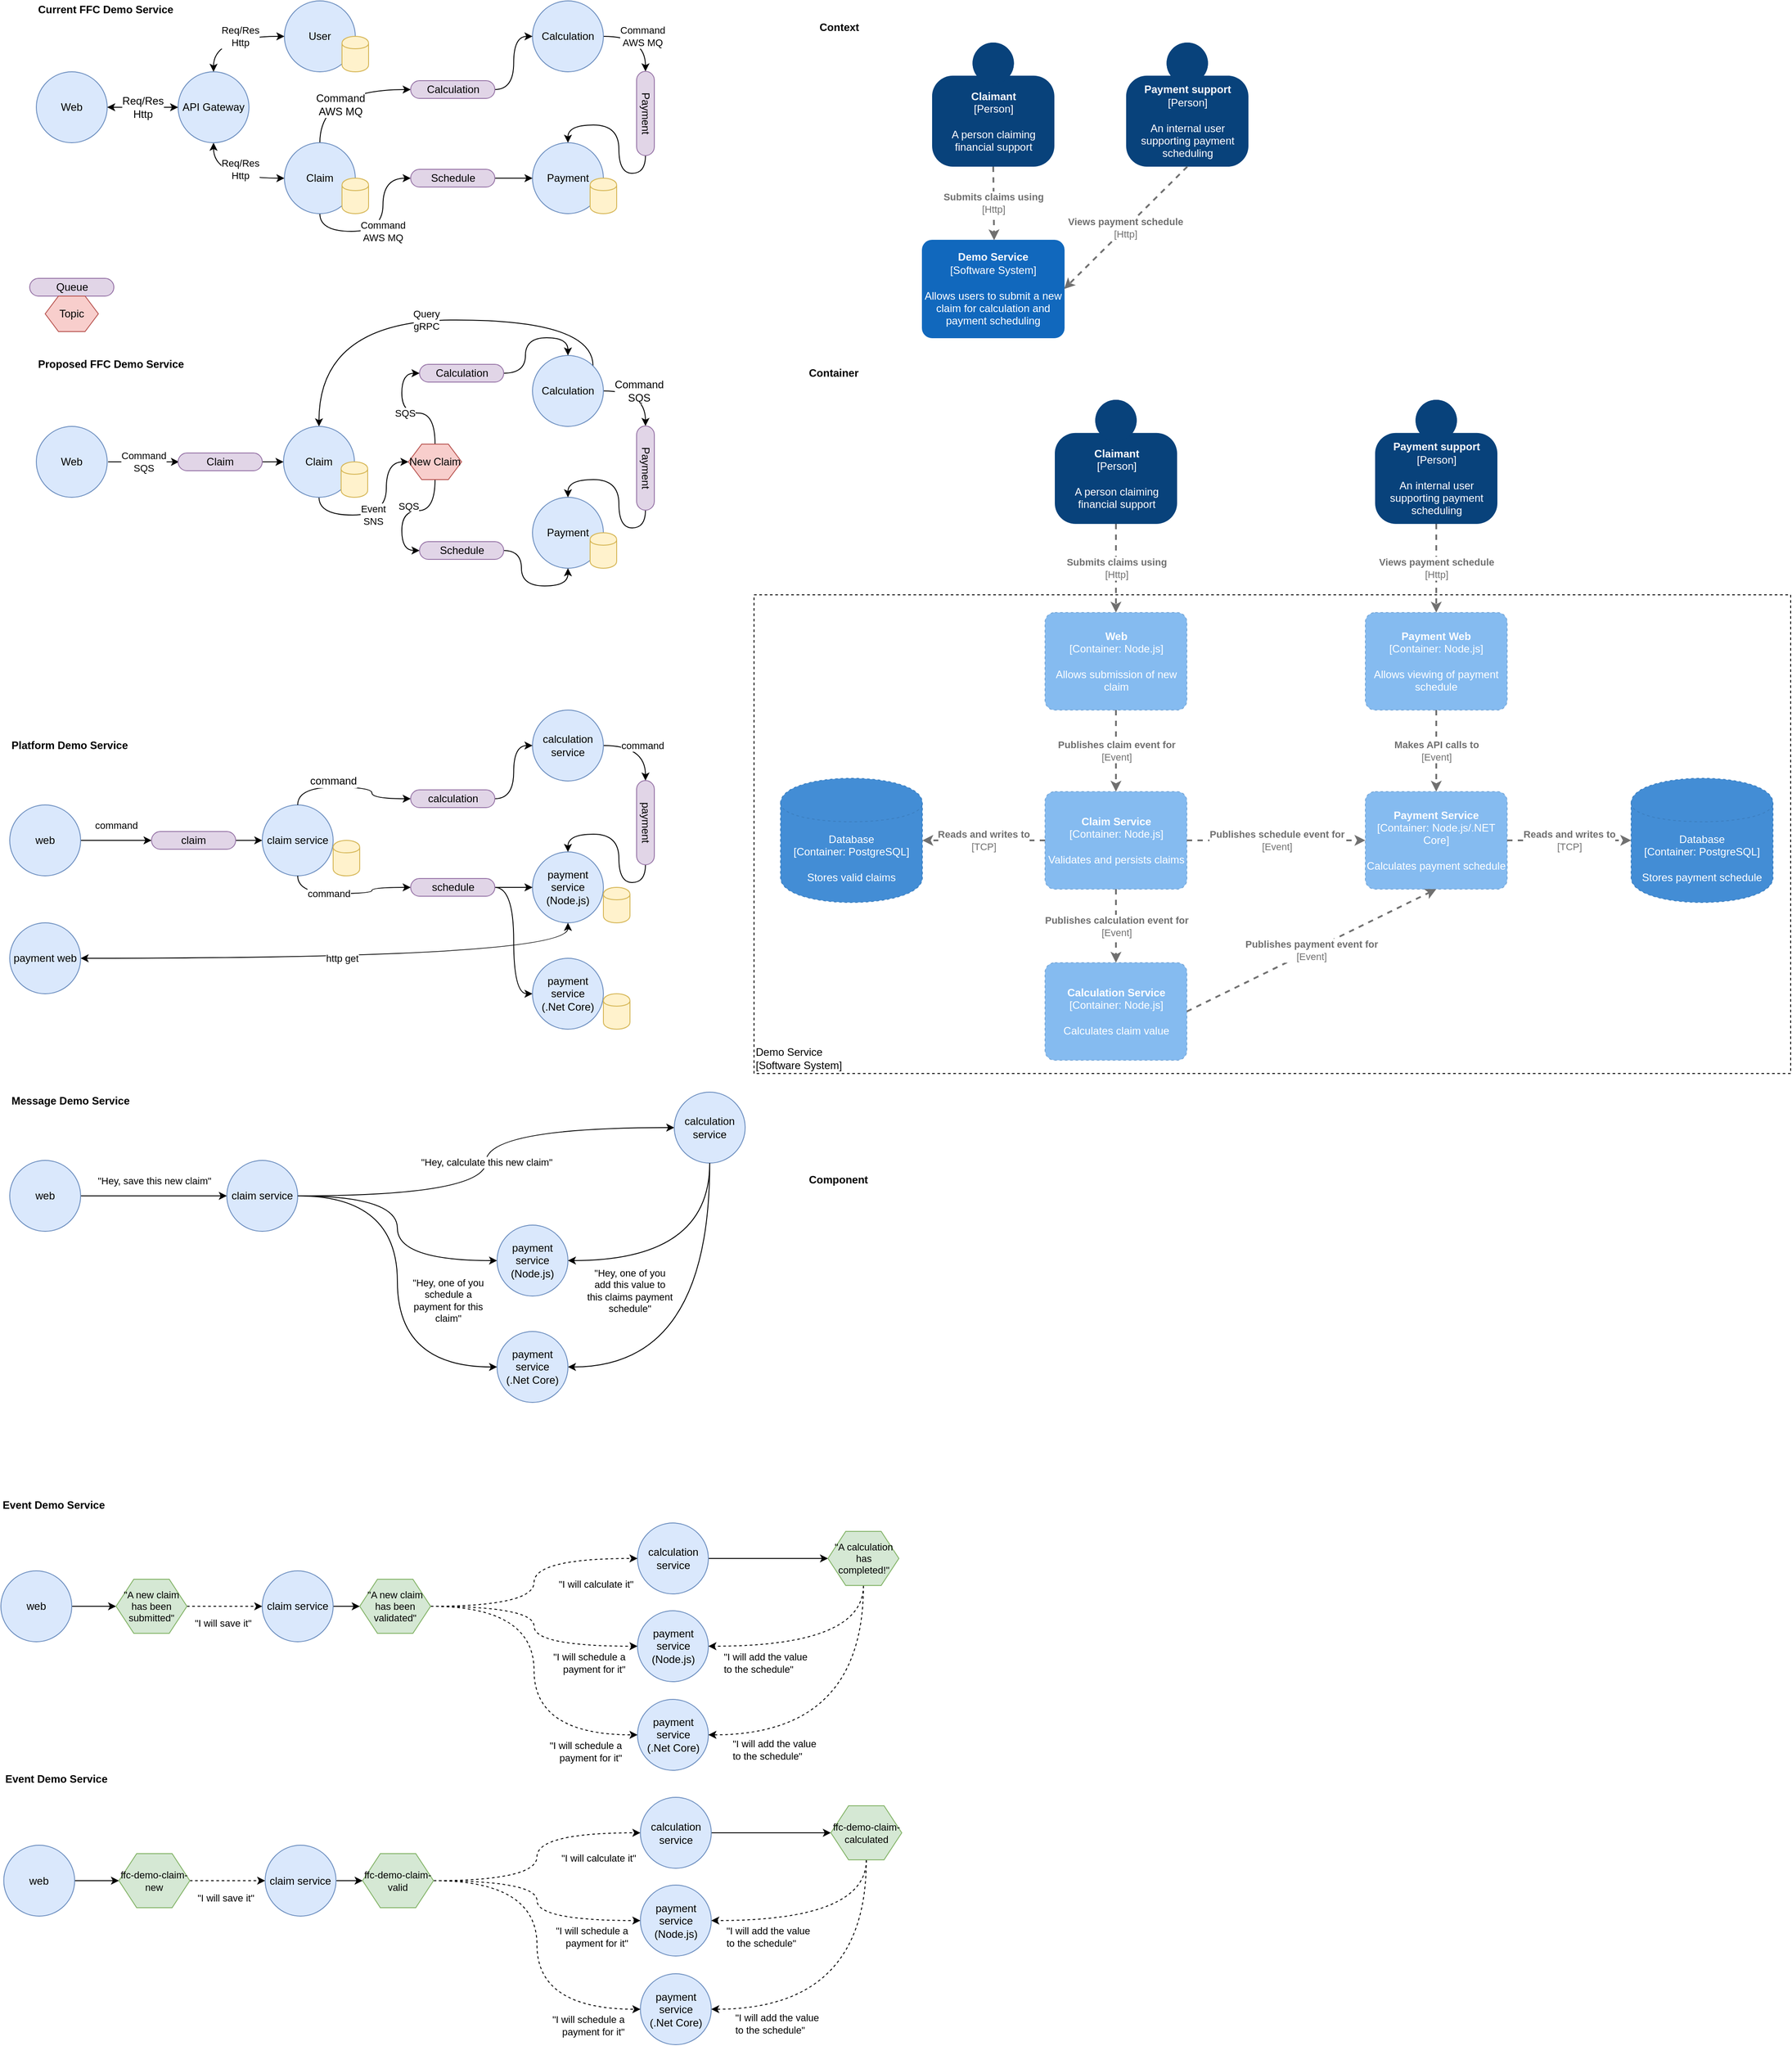 <mxfile version="13.7.9" type="github">
  <diagram id="79CZyGl81b-DOHCzq7t8" name="Page-1">
    <mxGraphModel dx="1422" dy="762" grid="1" gridSize="10" guides="1" tooltips="1" connect="1" arrows="1" fold="1" page="1" pageScale="1" pageWidth="1169" pageHeight="827" math="0" shadow="0">
      <root>
        <mxCell id="0" />
        <mxCell id="1" parent="0" />
        <object placeholders="1" c4Name="Demo Service" c4Type="ExecutionEnvironment" c4Application="Software System" label="&lt;div style=&quot;text-align: left&quot;&gt;%c4Name%&lt;/div&gt;&lt;div style=&quot;text-align: left&quot;&gt;[%c4Application%]&lt;/div&gt;" id="GImEivbMr_3VR4Qioquo-22">
          <mxCell style="rounded=0;whiteSpace=wrap;html=1;labelBackgroundColor=none;fillColor=#ffffff;fontColor=#000000;align=left;arcSize=5;strokeColor=#000000;verticalAlign=bottom;metaEdit=1;metaData={&quot;c4Type&quot;:{&quot;editable&quot;:false}};points=[[0.25,0,0],[0.5,0,0],[0.75,0,0],[1,0.25,0],[1,0.5,0],[1,0.75,0],[0.75,1,0],[0.5,1,0],[0.25,1,0],[0,0.75,0],[0,0.5,0],[0,0.25,0]];dashed=1;" vertex="1" parent="1">
            <mxGeometry x="890" y="710" width="1170" height="540" as="geometry" />
          </mxCell>
        </object>
        <mxCell id="eSKMdB9Mh126-QJrYxRr-10" value="claim service" style="ellipse;whiteSpace=wrap;html=1;aspect=fixed;fillColor=#dae8fc;strokeColor=#6c8ebf;" parent="1" vertex="1">
          <mxGeometry x="335" y="947" width="80" height="80" as="geometry" />
        </mxCell>
        <mxCell id="6SA6Cz4rasjYMu8Vp4-Y-1" value="Web" style="ellipse;whiteSpace=wrap;html=1;aspect=fixed;fillColor=#dae8fc;strokeColor=#6c8ebf;" parent="1" vertex="1">
          <mxGeometry x="80" y="120" width="80" height="80" as="geometry" />
        </mxCell>
        <mxCell id="6SA6Cz4rasjYMu8Vp4-Y-14" value="Req/Res&lt;br&gt;Http" style="edgeStyle=orthogonalEdgeStyle;rounded=0;orthogonalLoop=1;jettySize=auto;html=1;exitX=0.5;exitY=1;exitDx=0;exitDy=0;entryX=0;entryY=0.5;entryDx=0;entryDy=0;jumpStyle=none;curved=1;startArrow=classic;startFill=1;" parent="1" source="6SA6Cz4rasjYMu8Vp4-Y-3" target="6SA6Cz4rasjYMu8Vp4-Y-6" edge="1">
          <mxGeometry x="0.167" y="10" relative="1" as="geometry">
            <mxPoint as="offset" />
          </mxGeometry>
        </mxCell>
        <mxCell id="6SA6Cz4rasjYMu8Vp4-Y-3" value="API Gateway" style="ellipse;whiteSpace=wrap;html=1;aspect=fixed;fillColor=#dae8fc;strokeColor=#6c8ebf;" parent="1" vertex="1">
          <mxGeometry x="240" y="120" width="80" height="80" as="geometry" />
        </mxCell>
        <mxCell id="ZEBDfa4W5BbnOJ2MSojY-12" value="Command&lt;br&gt;AWS MQ" style="edgeStyle=orthogonalEdgeStyle;curved=1;jumpStyle=arc;orthogonalLoop=1;jettySize=auto;html=1;exitX=1;exitY=0.5;exitDx=0;exitDy=0;entryX=0;entryY=0.5;entryDx=0;entryDy=0;" parent="1" source="6SA6Cz4rasjYMu8Vp4-Y-4" target="ZEBDfa4W5BbnOJ2MSojY-11" edge="1">
          <mxGeometry relative="1" as="geometry" />
        </mxCell>
        <mxCell id="6SA6Cz4rasjYMu8Vp4-Y-4" value="Calculation" style="ellipse;whiteSpace=wrap;html=1;aspect=fixed;fillColor=#dae8fc;strokeColor=#6c8ebf;" parent="1" vertex="1">
          <mxGeometry x="640" y="40" width="80" height="80" as="geometry" />
        </mxCell>
        <mxCell id="6SA6Cz4rasjYMu8Vp4-Y-5" value="Payment" style="ellipse;whiteSpace=wrap;html=1;aspect=fixed;fillColor=#dae8fc;strokeColor=#6c8ebf;" parent="1" vertex="1">
          <mxGeometry x="640" y="200" width="80" height="80" as="geometry" />
        </mxCell>
        <mxCell id="ZEBDfa4W5BbnOJ2MSojY-4" value="Command&lt;br&gt;AWS MQ" style="edgeStyle=orthogonalEdgeStyle;jumpStyle=arc;orthogonalLoop=1;jettySize=auto;html=1;exitX=0.5;exitY=1;exitDx=0;exitDy=0;entryX=0;entryY=0.5;entryDx=0;entryDy=0;curved=1;" parent="1" source="6SA6Cz4rasjYMu8Vp4-Y-6" target="ZEBDfa4W5BbnOJ2MSojY-6" edge="1">
          <mxGeometry relative="1" as="geometry">
            <mxPoint x="510" y="230" as="targetPoint" />
          </mxGeometry>
        </mxCell>
        <mxCell id="ZEBDfa4W5BbnOJ2MSojY-9" style="edgeStyle=orthogonalEdgeStyle;curved=1;jumpStyle=arc;orthogonalLoop=1;jettySize=auto;html=1;exitX=0.5;exitY=0;exitDx=0;exitDy=0;entryX=0;entryY=0.5;entryDx=0;entryDy=0;" parent="1" source="6SA6Cz4rasjYMu8Vp4-Y-6" target="6SA6Cz4rasjYMu8Vp4-Y-11" edge="1">
          <mxGeometry relative="1" as="geometry" />
        </mxCell>
        <mxCell id="mvozt7myXP1CyJeJYNwe-5" value="Command&lt;br&gt;AWS MQ" style="text;html=1;align=center;verticalAlign=middle;resizable=0;points=[];;labelBackgroundColor=#ffffff;fontColor=#000000;" parent="ZEBDfa4W5BbnOJ2MSojY-9" vertex="1" connectable="0">
          <mxGeometry x="-0.465" y="-23" relative="1" as="geometry">
            <mxPoint as="offset" />
          </mxGeometry>
        </mxCell>
        <mxCell id="6SA6Cz4rasjYMu8Vp4-Y-6" value="Claim" style="ellipse;whiteSpace=wrap;html=1;aspect=fixed;fillColor=#dae8fc;strokeColor=#6c8ebf;" parent="1" vertex="1">
          <mxGeometry x="360" y="200" width="80" height="80" as="geometry" />
        </mxCell>
        <mxCell id="6SA6Cz4rasjYMu8Vp4-Y-7" value="User" style="ellipse;whiteSpace=wrap;html=1;aspect=fixed;fillColor=#dae8fc;strokeColor=#6c8ebf;" parent="1" vertex="1">
          <mxGeometry x="360" y="40" width="80" height="80" as="geometry" />
        </mxCell>
        <mxCell id="6SA6Cz4rasjYMu8Vp4-Y-8" value="" style="shape=cylinder;whiteSpace=wrap;html=1;boundedLbl=1;backgroundOutline=1;fillColor=#fff2cc;strokeColor=#d6b656;" parent="1" vertex="1">
          <mxGeometry x="705" y="240" width="30" height="40" as="geometry" />
        </mxCell>
        <mxCell id="6SA6Cz4rasjYMu8Vp4-Y-9" value="" style="shape=cylinder;whiteSpace=wrap;html=1;boundedLbl=1;backgroundOutline=1;fillColor=#fff2cc;strokeColor=#d6b656;" parent="1" vertex="1">
          <mxGeometry x="425" y="240" width="30" height="40" as="geometry" />
        </mxCell>
        <mxCell id="6SA6Cz4rasjYMu8Vp4-Y-10" value="" style="shape=cylinder;whiteSpace=wrap;html=1;boundedLbl=1;backgroundOutline=1;fillColor=#fff2cc;strokeColor=#d6b656;" parent="1" vertex="1">
          <mxGeometry x="425" y="80" width="30" height="40" as="geometry" />
        </mxCell>
        <mxCell id="ZEBDfa4W5BbnOJ2MSojY-10" style="edgeStyle=orthogonalEdgeStyle;curved=1;jumpStyle=arc;orthogonalLoop=1;jettySize=auto;html=1;exitX=1;exitY=0.5;exitDx=0;exitDy=0;entryX=0;entryY=0.5;entryDx=0;entryDy=0;" parent="1" source="6SA6Cz4rasjYMu8Vp4-Y-11" target="6SA6Cz4rasjYMu8Vp4-Y-4" edge="1">
          <mxGeometry relative="1" as="geometry" />
        </mxCell>
        <mxCell id="6SA6Cz4rasjYMu8Vp4-Y-11" value="Calculation" style="rounded=1;whiteSpace=wrap;html=1;fillColor=#e1d5e7;strokeColor=#9673a6;arcSize=50;rotation=0;" parent="1" vertex="1">
          <mxGeometry x="502.5" y="130" width="95" height="20" as="geometry" />
        </mxCell>
        <mxCell id="6SA6Cz4rasjYMu8Vp4-Y-12" value="" style="endArrow=classic;html=1;exitX=1;exitY=0.5;exitDx=0;exitDy=0;entryX=0;entryY=0.5;entryDx=0;entryDy=0;jumpStyle=none;startArrow=classic;startFill=1;fontColor=#000000;strokeColor=#000000;" parent="1" source="6SA6Cz4rasjYMu8Vp4-Y-1" target="6SA6Cz4rasjYMu8Vp4-Y-3" edge="1">
          <mxGeometry width="50" height="50" relative="1" as="geometry">
            <mxPoint x="80" y="350" as="sourcePoint" />
            <mxPoint x="130" y="300" as="targetPoint" />
          </mxGeometry>
        </mxCell>
        <mxCell id="mvozt7myXP1CyJeJYNwe-1" value="Req/Res&lt;br&gt;Http" style="text;html=1;align=center;verticalAlign=middle;resizable=0;points=[];;labelBackgroundColor=#ffffff;fontColor=#000000;" parent="6SA6Cz4rasjYMu8Vp4-Y-12" vertex="1" connectable="0">
          <mxGeometry x="0.32" relative="1" as="geometry">
            <mxPoint x="-13" as="offset" />
          </mxGeometry>
        </mxCell>
        <mxCell id="6SA6Cz4rasjYMu8Vp4-Y-13" value="Req/Res&lt;br&gt;Http" style="edgeStyle=orthogonalEdgeStyle;rounded=0;orthogonalLoop=1;jettySize=auto;html=1;exitX=0.5;exitY=0;exitDx=0;exitDy=0;entryX=0;entryY=0.5;entryDx=0;entryDy=0;jumpStyle=none;curved=1;startArrow=classic;startFill=1;" parent="1" source="6SA6Cz4rasjYMu8Vp4-Y-3" target="6SA6Cz4rasjYMu8Vp4-Y-7" edge="1">
          <mxGeometry x="0.167" relative="1" as="geometry">
            <mxPoint as="offset" />
          </mxGeometry>
        </mxCell>
        <mxCell id="ZEBDfa4W5BbnOJ2MSojY-8" style="edgeStyle=orthogonalEdgeStyle;jumpStyle=arc;orthogonalLoop=1;jettySize=auto;html=1;exitX=1;exitY=0.5;exitDx=0;exitDy=0;curved=1;" parent="1" source="ZEBDfa4W5BbnOJ2MSojY-6" target="6SA6Cz4rasjYMu8Vp4-Y-5" edge="1">
          <mxGeometry relative="1" as="geometry" />
        </mxCell>
        <mxCell id="ZEBDfa4W5BbnOJ2MSojY-6" value="Schedule" style="rounded=1;whiteSpace=wrap;html=1;fillColor=#e1d5e7;strokeColor=#9673a6;arcSize=50;rotation=0;" parent="1" vertex="1">
          <mxGeometry x="502.5" y="230" width="95" height="20" as="geometry" />
        </mxCell>
        <mxCell id="ZEBDfa4W5BbnOJ2MSojY-13" style="edgeStyle=orthogonalEdgeStyle;curved=1;jumpStyle=arc;orthogonalLoop=1;jettySize=auto;html=1;exitX=1;exitY=0.5;exitDx=0;exitDy=0;entryX=0.5;entryY=0;entryDx=0;entryDy=0;" parent="1" source="ZEBDfa4W5BbnOJ2MSojY-11" target="6SA6Cz4rasjYMu8Vp4-Y-5" edge="1">
          <mxGeometry relative="1" as="geometry" />
        </mxCell>
        <mxCell id="ZEBDfa4W5BbnOJ2MSojY-11" value="Payment" style="rounded=1;whiteSpace=wrap;html=1;fillColor=#e1d5e7;strokeColor=#9673a6;arcSize=50;rotation=90;" parent="1" vertex="1">
          <mxGeometry x="720" y="157" width="95" height="20" as="geometry" />
        </mxCell>
        <mxCell id="ZEBDfa4W5BbnOJ2MSojY-15" value="Current FFC Demo Service" style="text;html=1;strokeColor=none;fillColor=none;align=left;verticalAlign=middle;whiteSpace=wrap;rounded=0;fontStyle=1" parent="1" vertex="1">
          <mxGeometry x="80" y="40" width="200" height="20" as="geometry" />
        </mxCell>
        <mxCell id="mvozt7myXP1CyJeJYNwe-2" value="Command&lt;br&gt;SQS" style="edgeStyle=orthogonalEdgeStyle;curved=1;jumpStyle=arc;orthogonalLoop=1;jettySize=auto;html=1;exitX=1;exitY=0.5;exitDx=0;exitDy=0;strokeColor=#000000;fontColor=#000000;entryX=0;entryY=0.5;entryDx=0;entryDy=0;" parent="1" edge="1">
          <mxGeometry relative="1" as="geometry">
            <mxPoint x="241" y="560" as="targetPoint" />
            <mxPoint x="161" y="560" as="sourcePoint" />
          </mxGeometry>
        </mxCell>
        <mxCell id="ZEBDfa4W5BbnOJ2MSojY-16" value="Web" style="ellipse;whiteSpace=wrap;html=1;aspect=fixed;fillColor=#dae8fc;strokeColor=#6c8ebf;" parent="1" vertex="1">
          <mxGeometry x="80" y="520" width="80" height="80" as="geometry" />
        </mxCell>
        <mxCell id="ZEBDfa4W5BbnOJ2MSojY-19" style="edgeStyle=orthogonalEdgeStyle;curved=1;jumpStyle=arc;orthogonalLoop=1;jettySize=auto;html=1;exitX=1;exitY=0.5;exitDx=0;exitDy=0;entryX=0;entryY=0.5;entryDx=0;entryDy=0;" parent="1" source="ZEBDfa4W5BbnOJ2MSojY-20" target="ZEBDfa4W5BbnOJ2MSojY-36" edge="1">
          <mxGeometry relative="1" as="geometry" />
        </mxCell>
        <mxCell id="mvozt7myXP1CyJeJYNwe-6" value="Command&lt;br&gt;SQS" style="text;html=1;align=center;verticalAlign=middle;resizable=0;points=[];;labelBackgroundColor=#ffffff;fontColor=#000000;" parent="ZEBDfa4W5BbnOJ2MSojY-19" vertex="1" connectable="0">
          <mxGeometry x="-0.209" y="-8" relative="1" as="geometry">
            <mxPoint x="5" y="-8" as="offset" />
          </mxGeometry>
        </mxCell>
        <mxCell id="vAvHgq-_hcIPcLRzZH9O-8" value="Query&lt;br&gt;gRPC" style="edgeStyle=orthogonalEdgeStyle;curved=1;orthogonalLoop=1;jettySize=auto;html=1;exitX=1;exitY=0;exitDx=0;exitDy=0;entryX=0.5;entryY=0;entryDx=0;entryDy=0;" parent="1" source="ZEBDfa4W5BbnOJ2MSojY-20" target="ZEBDfa4W5BbnOJ2MSojY-24" edge="1">
          <mxGeometry relative="1" as="geometry">
            <Array as="points">
              <mxPoint x="708" y="400" />
              <mxPoint x="399" y="400" />
            </Array>
          </mxGeometry>
        </mxCell>
        <mxCell id="ZEBDfa4W5BbnOJ2MSojY-20" value="Calculation" style="ellipse;whiteSpace=wrap;html=1;aspect=fixed;fillColor=#dae8fc;strokeColor=#6c8ebf;" parent="1" vertex="1">
          <mxGeometry x="640" y="440" width="80" height="80" as="geometry" />
        </mxCell>
        <mxCell id="ZEBDfa4W5BbnOJ2MSojY-21" value="Payment" style="ellipse;whiteSpace=wrap;html=1;aspect=fixed;fillColor=#dae8fc;strokeColor=#6c8ebf;" parent="1" vertex="1">
          <mxGeometry x="640" y="600" width="80" height="80" as="geometry" />
        </mxCell>
        <mxCell id="ZEBDfa4W5BbnOJ2MSojY-22" value="Event&lt;br&gt;SNS" style="edgeStyle=orthogonalEdgeStyle;jumpStyle=arc;orthogonalLoop=1;jettySize=auto;html=1;exitX=0.5;exitY=1;exitDx=0;exitDy=0;entryX=0;entryY=0.5;entryDx=0;entryDy=0;curved=1;" parent="1" source="ZEBDfa4W5BbnOJ2MSojY-24" target="vAvHgq-_hcIPcLRzZH9O-2" edge="1">
          <mxGeometry x="-0.105" relative="1" as="geometry">
            <mxPoint x="510" y="630" as="targetPoint" />
            <Array as="points">
              <mxPoint x="399" y="620" />
              <mxPoint x="475" y="620" />
              <mxPoint x="475" y="560" />
            </Array>
            <mxPoint as="offset" />
          </mxGeometry>
        </mxCell>
        <mxCell id="ZEBDfa4W5BbnOJ2MSojY-24" value="Claim" style="ellipse;whiteSpace=wrap;html=1;aspect=fixed;fillColor=#dae8fc;strokeColor=#6c8ebf;" parent="1" vertex="1">
          <mxGeometry x="359" y="520" width="80" height="80" as="geometry" />
        </mxCell>
        <mxCell id="ZEBDfa4W5BbnOJ2MSojY-26" value="" style="shape=cylinder;whiteSpace=wrap;html=1;boundedLbl=1;backgroundOutline=1;fillColor=#fff2cc;strokeColor=#d6b656;" parent="1" vertex="1">
          <mxGeometry x="705" y="640" width="30" height="40" as="geometry" />
        </mxCell>
        <mxCell id="ZEBDfa4W5BbnOJ2MSojY-27" value="" style="shape=cylinder;whiteSpace=wrap;html=1;boundedLbl=1;backgroundOutline=1;fillColor=#fff2cc;strokeColor=#d6b656;" parent="1" vertex="1">
          <mxGeometry x="424" y="560" width="30" height="40" as="geometry" />
        </mxCell>
        <mxCell id="ZEBDfa4W5BbnOJ2MSojY-33" value="SQS" style="edgeStyle=orthogonalEdgeStyle;jumpStyle=arc;orthogonalLoop=1;jettySize=auto;html=1;exitX=0.5;exitY=1;exitDx=0;exitDy=0;curved=1;entryX=0;entryY=0.5;entryDx=0;entryDy=0;" parent="1" source="vAvHgq-_hcIPcLRzZH9O-2" target="ZEBDfa4W5BbnOJ2MSojY-34" edge="1">
          <mxGeometry x="-0.051" y="-5" relative="1" as="geometry">
            <mxPoint as="offset" />
          </mxGeometry>
        </mxCell>
        <mxCell id="mvozt7myXP1CyJeJYNwe-7" value="SQS" style="edgeStyle=orthogonalEdgeStyle;curved=1;jumpStyle=arc;orthogonalLoop=1;jettySize=auto;html=1;exitX=0.5;exitY=0;exitDx=0;exitDy=0;entryX=0;entryY=0.5;entryDx=0;entryDy=0;strokeColor=#000000;fontColor=#000000;" parent="1" source="vAvHgq-_hcIPcLRzZH9O-2" target="vAvHgq-_hcIPcLRzZH9O-6" edge="1">
          <mxGeometry relative="1" as="geometry" />
        </mxCell>
        <mxCell id="vAvHgq-_hcIPcLRzZH9O-5" style="edgeStyle=orthogonalEdgeStyle;orthogonalLoop=1;jettySize=auto;html=1;exitX=1;exitY=0.5;exitDx=0;exitDy=0;entryX=0.5;entryY=1;entryDx=0;entryDy=0;curved=1;" parent="1" source="ZEBDfa4W5BbnOJ2MSojY-34" target="ZEBDfa4W5BbnOJ2MSojY-21" edge="1">
          <mxGeometry relative="1" as="geometry" />
        </mxCell>
        <mxCell id="ZEBDfa4W5BbnOJ2MSojY-34" value="Schedule" style="rounded=1;whiteSpace=wrap;html=1;fillColor=#e1d5e7;strokeColor=#9673a6;arcSize=50;rotation=0;" parent="1" vertex="1">
          <mxGeometry x="512.5" y="650" width="95" height="20" as="geometry" />
        </mxCell>
        <mxCell id="ZEBDfa4W5BbnOJ2MSojY-35" style="edgeStyle=orthogonalEdgeStyle;curved=1;jumpStyle=arc;orthogonalLoop=1;jettySize=auto;html=1;exitX=1;exitY=0.5;exitDx=0;exitDy=0;entryX=0.5;entryY=0;entryDx=0;entryDy=0;" parent="1" source="ZEBDfa4W5BbnOJ2MSojY-36" target="ZEBDfa4W5BbnOJ2MSojY-21" edge="1">
          <mxGeometry relative="1" as="geometry" />
        </mxCell>
        <mxCell id="ZEBDfa4W5BbnOJ2MSojY-36" value="Payment" style="rounded=1;whiteSpace=wrap;html=1;fillColor=#e1d5e7;strokeColor=#9673a6;arcSize=50;rotation=90;" parent="1" vertex="1">
          <mxGeometry x="720" y="557" width="95" height="20" as="geometry" />
        </mxCell>
        <mxCell id="ZEBDfa4W5BbnOJ2MSojY-37" value="Proposed FFC Demo Service" style="text;html=1;strokeColor=none;fillColor=none;align=left;verticalAlign=middle;whiteSpace=wrap;rounded=0;fontStyle=1" parent="1" vertex="1">
          <mxGeometry x="80" y="440" width="200" height="20" as="geometry" />
        </mxCell>
        <mxCell id="mvozt7myXP1CyJeJYNwe-4" style="edgeStyle=orthogonalEdgeStyle;curved=1;jumpStyle=arc;orthogonalLoop=1;jettySize=auto;html=1;exitX=1;exitY=0.5;exitDx=0;exitDy=0;entryX=0;entryY=0.5;entryDx=0;entryDy=0;strokeColor=#000000;fontColor=#000000;" parent="1" source="mvozt7myXP1CyJeJYNwe-3" target="ZEBDfa4W5BbnOJ2MSojY-24" edge="1">
          <mxGeometry relative="1" as="geometry" />
        </mxCell>
        <mxCell id="mvozt7myXP1CyJeJYNwe-3" value="Claim" style="rounded=1;whiteSpace=wrap;html=1;fillColor=#e1d5e7;strokeColor=#9673a6;arcSize=50;rotation=0;" parent="1" vertex="1">
          <mxGeometry x="240" y="550" width="95" height="20" as="geometry" />
        </mxCell>
        <mxCell id="vAvHgq-_hcIPcLRzZH9O-1" value="Queue" style="rounded=1;whiteSpace=wrap;html=1;fillColor=#e1d5e7;strokeColor=#9673a6;arcSize=50;rotation=0;" parent="1" vertex="1">
          <mxGeometry x="72.5" y="353" width="95" height="20" as="geometry" />
        </mxCell>
        <mxCell id="vAvHgq-_hcIPcLRzZH9O-2" value="New Claim" style="shape=hexagon;perimeter=hexagonPerimeter2;whiteSpace=wrap;html=1;fillColor=#f8cecc;strokeColor=#b85450;" parent="1" vertex="1">
          <mxGeometry x="500" y="540" width="60" height="40" as="geometry" />
        </mxCell>
        <mxCell id="vAvHgq-_hcIPcLRzZH9O-3" value="Topic" style="shape=hexagon;perimeter=hexagonPerimeter2;whiteSpace=wrap;html=1;fillColor=#f8cecc;strokeColor=#b85450;" parent="1" vertex="1">
          <mxGeometry x="90" y="373" width="60" height="40" as="geometry" />
        </mxCell>
        <mxCell id="vAvHgq-_hcIPcLRzZH9O-7" style="edgeStyle=orthogonalEdgeStyle;curved=1;orthogonalLoop=1;jettySize=auto;html=1;exitX=1;exitY=0.5;exitDx=0;exitDy=0;" parent="1" source="vAvHgq-_hcIPcLRzZH9O-6" edge="1">
          <mxGeometry relative="1" as="geometry">
            <mxPoint x="680" y="440" as="targetPoint" />
            <Array as="points">
              <mxPoint x="632" y="420" />
              <mxPoint x="680" y="420" />
            </Array>
          </mxGeometry>
        </mxCell>
        <mxCell id="vAvHgq-_hcIPcLRzZH9O-6" value="Calculation" style="rounded=1;whiteSpace=wrap;html=1;fillColor=#e1d5e7;strokeColor=#9673a6;arcSize=50;rotation=0;" parent="1" vertex="1">
          <mxGeometry x="512.5" y="450" width="95" height="20" as="geometry" />
        </mxCell>
        <mxCell id="eSKMdB9Mh126-QJrYxRr-26" value="command " style="edgeStyle=orthogonalEdgeStyle;rounded=0;orthogonalLoop=1;jettySize=auto;html=1;" parent="1" source="eSKMdB9Mh126-QJrYxRr-1" target="eSKMdB9Mh126-QJrYxRr-25" edge="1">
          <mxGeometry y="17" relative="1" as="geometry">
            <mxPoint as="offset" />
          </mxGeometry>
        </mxCell>
        <mxCell id="eSKMdB9Mh126-QJrYxRr-1" value="web" style="ellipse;whiteSpace=wrap;html=1;aspect=fixed;fillColor=#dae8fc;strokeColor=#6c8ebf;" parent="1" vertex="1">
          <mxGeometry x="50" y="947" width="80" height="80" as="geometry" />
        </mxCell>
        <mxCell id="eSKMdB9Mh126-QJrYxRr-4" value="command" style="edgeStyle=orthogonalEdgeStyle;curved=1;jumpStyle=arc;orthogonalLoop=1;jettySize=auto;html=1;exitX=1;exitY=0.5;exitDx=0;exitDy=0;entryX=0;entryY=0.5;entryDx=0;entryDy=0;" parent="1" source="eSKMdB9Mh126-QJrYxRr-5" target="eSKMdB9Mh126-QJrYxRr-23" edge="1">
          <mxGeometry relative="1" as="geometry" />
        </mxCell>
        <mxCell id="eSKMdB9Mh126-QJrYxRr-5" value="calculation service" style="ellipse;whiteSpace=wrap;html=1;aspect=fixed;fillColor=#dae8fc;strokeColor=#6c8ebf;" parent="1" vertex="1">
          <mxGeometry x="640" y="840" width="80" height="80" as="geometry" />
        </mxCell>
        <mxCell id="eSKMdB9Mh126-QJrYxRr-6" value="payment service&lt;br&gt;(Node.js)" style="ellipse;whiteSpace=wrap;html=1;aspect=fixed;fillColor=#dae8fc;strokeColor=#6c8ebf;" parent="1" vertex="1">
          <mxGeometry x="640" y="1000" width="80" height="80" as="geometry" />
        </mxCell>
        <mxCell id="eSKMdB9Mh126-QJrYxRr-7" value="command" style="edgeStyle=orthogonalEdgeStyle;jumpStyle=arc;orthogonalLoop=1;jettySize=auto;html=1;exitX=0.5;exitY=1;exitDx=0;exitDy=0;entryX=0;entryY=0.5;entryDx=0;entryDy=0;curved=1;" parent="1" source="eSKMdB9Mh126-QJrYxRr-10" target="eSKMdB9Mh126-QJrYxRr-21" edge="1">
          <mxGeometry x="-0.288" relative="1" as="geometry">
            <mxPoint x="510" y="1030" as="targetPoint" />
            <mxPoint as="offset" />
          </mxGeometry>
        </mxCell>
        <mxCell id="eSKMdB9Mh126-QJrYxRr-8" style="edgeStyle=orthogonalEdgeStyle;curved=1;jumpStyle=arc;orthogonalLoop=1;jettySize=auto;html=1;exitX=0.5;exitY=0;exitDx=0;exitDy=0;entryX=0;entryY=0.5;entryDx=0;entryDy=0;" parent="1" source="eSKMdB9Mh126-QJrYxRr-10" target="eSKMdB9Mh126-QJrYxRr-16" edge="1">
          <mxGeometry relative="1" as="geometry" />
        </mxCell>
        <mxCell id="eSKMdB9Mh126-QJrYxRr-9" value="command" style="text;html=1;align=center;verticalAlign=middle;resizable=0;points=[];;labelBackgroundColor=#ffffff;fontColor=#000000;" parent="eSKMdB9Mh126-QJrYxRr-8" vertex="1" connectable="0">
          <mxGeometry x="-0.465" y="-23" relative="1" as="geometry">
            <mxPoint x="16.67" y="-30" as="offset" />
          </mxGeometry>
        </mxCell>
        <mxCell id="eSKMdB9Mh126-QJrYxRr-12" value="" style="shape=cylinder;whiteSpace=wrap;html=1;boundedLbl=1;backgroundOutline=1;fillColor=#fff2cc;strokeColor=#d6b656;" parent="1" vertex="1">
          <mxGeometry x="720" y="1040" width="30" height="40" as="geometry" />
        </mxCell>
        <mxCell id="eSKMdB9Mh126-QJrYxRr-13" value="" style="shape=cylinder;whiteSpace=wrap;html=1;boundedLbl=1;backgroundOutline=1;fillColor=#fff2cc;strokeColor=#d6b656;" parent="1" vertex="1">
          <mxGeometry x="415" y="987" width="30" height="40" as="geometry" />
        </mxCell>
        <mxCell id="eSKMdB9Mh126-QJrYxRr-15" style="edgeStyle=orthogonalEdgeStyle;curved=1;jumpStyle=arc;orthogonalLoop=1;jettySize=auto;html=1;exitX=1;exitY=0.5;exitDx=0;exitDy=0;entryX=0;entryY=0.5;entryDx=0;entryDy=0;" parent="1" source="eSKMdB9Mh126-QJrYxRr-16" target="eSKMdB9Mh126-QJrYxRr-5" edge="1">
          <mxGeometry relative="1" as="geometry" />
        </mxCell>
        <mxCell id="eSKMdB9Mh126-QJrYxRr-16" value="calculation" style="rounded=1;whiteSpace=wrap;html=1;fillColor=#e1d5e7;strokeColor=#9673a6;arcSize=50;rotation=0;" parent="1" vertex="1">
          <mxGeometry x="502.5" y="930" width="95" height="20" as="geometry" />
        </mxCell>
        <mxCell id="eSKMdB9Mh126-QJrYxRr-20" style="edgeStyle=orthogonalEdgeStyle;jumpStyle=arc;orthogonalLoop=1;jettySize=auto;html=1;exitX=1;exitY=0.5;exitDx=0;exitDy=0;curved=1;" parent="1" source="eSKMdB9Mh126-QJrYxRr-21" target="eSKMdB9Mh126-QJrYxRr-6" edge="1">
          <mxGeometry relative="1" as="geometry" />
        </mxCell>
        <mxCell id="eSKMdB9Mh126-QJrYxRr-33" style="edgeStyle=orthogonalEdgeStyle;orthogonalLoop=1;jettySize=auto;html=1;entryX=0;entryY=0.5;entryDx=0;entryDy=0;curved=1;" parent="1" source="eSKMdB9Mh126-QJrYxRr-21" target="eSKMdB9Mh126-QJrYxRr-30" edge="1">
          <mxGeometry relative="1" as="geometry" />
        </mxCell>
        <mxCell id="eSKMdB9Mh126-QJrYxRr-21" value="schedule" style="rounded=1;whiteSpace=wrap;html=1;fillColor=#e1d5e7;strokeColor=#9673a6;arcSize=50;rotation=0;" parent="1" vertex="1">
          <mxGeometry x="502.5" y="1030" width="95" height="20" as="geometry" />
        </mxCell>
        <mxCell id="eSKMdB9Mh126-QJrYxRr-22" style="edgeStyle=orthogonalEdgeStyle;curved=1;jumpStyle=arc;orthogonalLoop=1;jettySize=auto;html=1;exitX=1;exitY=0.5;exitDx=0;exitDy=0;entryX=0.5;entryY=0;entryDx=0;entryDy=0;" parent="1" source="eSKMdB9Mh126-QJrYxRr-23" target="eSKMdB9Mh126-QJrYxRr-6" edge="1">
          <mxGeometry relative="1" as="geometry" />
        </mxCell>
        <mxCell id="eSKMdB9Mh126-QJrYxRr-23" value="payment" style="rounded=1;whiteSpace=wrap;html=1;fillColor=#e1d5e7;strokeColor=#9673a6;arcSize=50;rotation=90;" parent="1" vertex="1">
          <mxGeometry x="720" y="957" width="95" height="20" as="geometry" />
        </mxCell>
        <mxCell id="eSKMdB9Mh126-QJrYxRr-24" value="Platform Demo Service" style="text;html=1;strokeColor=none;fillColor=none;align=left;verticalAlign=middle;whiteSpace=wrap;rounded=0;fontStyle=1" parent="1" vertex="1">
          <mxGeometry x="50" y="870" width="200" height="20" as="geometry" />
        </mxCell>
        <mxCell id="eSKMdB9Mh126-QJrYxRr-27" value="" style="edgeStyle=orthogonalEdgeStyle;rounded=0;orthogonalLoop=1;jettySize=auto;html=1;" parent="1" source="eSKMdB9Mh126-QJrYxRr-25" target="eSKMdB9Mh126-QJrYxRr-10" edge="1">
          <mxGeometry relative="1" as="geometry" />
        </mxCell>
        <mxCell id="eSKMdB9Mh126-QJrYxRr-25" value="claim" style="rounded=1;whiteSpace=wrap;html=1;fillColor=#e1d5e7;strokeColor=#9673a6;arcSize=50;rotation=0;" parent="1" vertex="1">
          <mxGeometry x="210" y="977" width="95" height="20" as="geometry" />
        </mxCell>
        <mxCell id="eSKMdB9Mh126-QJrYxRr-29" value="http get" style="edgeStyle=orthogonalEdgeStyle;orthogonalLoop=1;jettySize=auto;html=1;entryX=0.5;entryY=1;entryDx=0;entryDy=0;curved=1;startArrow=classic;startFill=1;" parent="1" source="eSKMdB9Mh126-QJrYxRr-28" target="eSKMdB9Mh126-QJrYxRr-6" edge="1">
          <mxGeometry relative="1" as="geometry">
            <mxPoint x="370" y="1140" as="targetPoint" />
          </mxGeometry>
        </mxCell>
        <mxCell id="eSKMdB9Mh126-QJrYxRr-28" value="payment web" style="ellipse;whiteSpace=wrap;html=1;aspect=fixed;fillColor=#dae8fc;strokeColor=#6c8ebf;" parent="1" vertex="1">
          <mxGeometry x="50" y="1080" width="80" height="80" as="geometry" />
        </mxCell>
        <mxCell id="eSKMdB9Mh126-QJrYxRr-30" value="payment service&lt;br&gt;(.Net Core)" style="ellipse;whiteSpace=wrap;html=1;aspect=fixed;fillColor=#dae8fc;strokeColor=#6c8ebf;" parent="1" vertex="1">
          <mxGeometry x="640" y="1120" width="80" height="80" as="geometry" />
        </mxCell>
        <mxCell id="eSKMdB9Mh126-QJrYxRr-31" value="" style="shape=cylinder;whiteSpace=wrap;html=1;boundedLbl=1;backgroundOutline=1;fillColor=#fff2cc;strokeColor=#d6b656;" parent="1" vertex="1">
          <mxGeometry x="720" y="1160" width="30" height="40" as="geometry" />
        </mxCell>
        <mxCell id="VIoWFmFOxt6bn29Lq37C-26" value="&quot;Hey, calculate this new claim&quot;" style="edgeStyle=orthogonalEdgeStyle;rounded=0;orthogonalLoop=1;jettySize=auto;html=1;entryX=0;entryY=0.5;entryDx=0;entryDy=0;curved=1;" parent="1" source="VIoWFmFOxt6bn29Lq37C-1" target="VIoWFmFOxt6bn29Lq37C-5" edge="1">
          <mxGeometry relative="1" as="geometry" />
        </mxCell>
        <mxCell id="VIoWFmFOxt6bn29Lq37C-54" style="edgeStyle=orthogonalEdgeStyle;curved=1;rounded=0;orthogonalLoop=1;jettySize=auto;html=1;fontSize=11;" parent="1" source="VIoWFmFOxt6bn29Lq37C-1" target="VIoWFmFOxt6bn29Lq37C-6" edge="1">
          <mxGeometry relative="1" as="geometry" />
        </mxCell>
        <mxCell id="VIoWFmFOxt6bn29Lq37C-1" value="claim service" style="ellipse;whiteSpace=wrap;html=1;aspect=fixed;fillColor=#dae8fc;strokeColor=#6c8ebf;" parent="1" vertex="1">
          <mxGeometry x="295" y="1348" width="80" height="80" as="geometry" />
        </mxCell>
        <mxCell id="VIoWFmFOxt6bn29Lq37C-2" value="&quot;Hey, save this new claim&quot;" style="edgeStyle=orthogonalEdgeStyle;rounded=0;orthogonalLoop=1;jettySize=auto;html=1;entryX=0;entryY=0.5;entryDx=0;entryDy=0;" parent="1" source="VIoWFmFOxt6bn29Lq37C-3" target="VIoWFmFOxt6bn29Lq37C-1" edge="1">
          <mxGeometry y="17" relative="1" as="geometry">
            <mxPoint as="offset" />
            <mxPoint x="210" y="1388" as="targetPoint" />
          </mxGeometry>
        </mxCell>
        <mxCell id="VIoWFmFOxt6bn29Lq37C-3" value="web" style="ellipse;whiteSpace=wrap;html=1;aspect=fixed;fillColor=#dae8fc;strokeColor=#6c8ebf;" parent="1" vertex="1">
          <mxGeometry x="50" y="1348" width="80" height="80" as="geometry" />
        </mxCell>
        <mxCell id="VIoWFmFOxt6bn29Lq37C-31" style="edgeStyle=orthogonalEdgeStyle;curved=1;rounded=0;orthogonalLoop=1;jettySize=auto;html=1;exitX=0.5;exitY=1;exitDx=0;exitDy=0;entryX=1;entryY=0.5;entryDx=0;entryDy=0;fontSize=11;" parent="1" source="VIoWFmFOxt6bn29Lq37C-5" target="VIoWFmFOxt6bn29Lq37C-24" edge="1">
          <mxGeometry relative="1" as="geometry" />
        </mxCell>
        <mxCell id="VIoWFmFOxt6bn29Lq37C-5" value="calculation service" style="ellipse;whiteSpace=wrap;html=1;aspect=fixed;fillColor=#dae8fc;strokeColor=#6c8ebf;" parent="1" vertex="1">
          <mxGeometry x="800" y="1271" width="80" height="80" as="geometry" />
        </mxCell>
        <mxCell id="VIoWFmFOxt6bn29Lq37C-6" value="payment service&lt;br&gt;(Node.js)" style="ellipse;whiteSpace=wrap;html=1;aspect=fixed;fillColor=#dae8fc;strokeColor=#6c8ebf;" parent="1" vertex="1">
          <mxGeometry x="600" y="1421" width="80" height="80" as="geometry" />
        </mxCell>
        <mxCell id="VIoWFmFOxt6bn29Lq37C-19" value="Message Demo Service" style="text;html=1;strokeColor=none;fillColor=none;align=left;verticalAlign=middle;whiteSpace=wrap;rounded=0;fontStyle=1" parent="1" vertex="1">
          <mxGeometry x="50" y="1271" width="200" height="20" as="geometry" />
        </mxCell>
        <mxCell id="VIoWFmFOxt6bn29Lq37C-24" value="payment service&lt;br&gt;(.Net Core)" style="ellipse;whiteSpace=wrap;html=1;aspect=fixed;fillColor=#dae8fc;strokeColor=#6c8ebf;" parent="1" vertex="1">
          <mxGeometry x="600" y="1541" width="80" height="80" as="geometry" />
        </mxCell>
        <mxCell id="VIoWFmFOxt6bn29Lq37C-28" value="" style="endArrow=classic;html=1;exitX=1;exitY=0.5;exitDx=0;exitDy=0;entryX=0;entryY=0.5;entryDx=0;entryDy=0;edgeStyle=orthogonalEdgeStyle;curved=1;" parent="1" source="VIoWFmFOxt6bn29Lq37C-1" target="VIoWFmFOxt6bn29Lq37C-24" edge="1">
          <mxGeometry width="50" height="50" relative="1" as="geometry">
            <mxPoint x="520" y="1320" as="sourcePoint" />
            <mxPoint x="570" y="1270" as="targetPoint" />
          </mxGeometry>
        </mxCell>
        <mxCell id="VIoWFmFOxt6bn29Lq37C-29" value="&quot;Hey, one of you schedule a payment for this claim&quot;" style="text;html=1;strokeColor=none;fillColor=none;align=center;verticalAlign=middle;whiteSpace=wrap;rounded=0;fontSize=11;" parent="1" vertex="1">
          <mxGeometry x="500" y="1481" width="90" height="50" as="geometry" />
        </mxCell>
        <mxCell id="VIoWFmFOxt6bn29Lq37C-32" value="&quot;Hey, one of you add this value to this claims payment schedule&quot;" style="text;html=1;strokeColor=none;fillColor=none;align=center;verticalAlign=middle;whiteSpace=wrap;rounded=0;fontSize=11;" parent="1" vertex="1">
          <mxGeometry x="700" y="1470" width="100" height="49" as="geometry" />
        </mxCell>
        <mxCell id="VIoWFmFOxt6bn29Lq37C-30" style="edgeStyle=orthogonalEdgeStyle;curved=1;rounded=0;orthogonalLoop=1;jettySize=auto;html=1;entryX=1;entryY=0.5;entryDx=0;entryDy=0;fontSize=11;exitX=0.5;exitY=1;exitDx=0;exitDy=0;" parent="1" source="VIoWFmFOxt6bn29Lq37C-5" target="VIoWFmFOxt6bn29Lq37C-6" edge="1">
          <mxGeometry relative="1" as="geometry" />
        </mxCell>
        <mxCell id="VIoWFmFOxt6bn29Lq37C-71" value="" style="edgeStyle=orthogonalEdgeStyle;curved=1;rounded=0;orthogonalLoop=1;jettySize=auto;html=1;fontSize=11;" parent="1" source="VIoWFmFOxt6bn29Lq37C-34" target="VIoWFmFOxt6bn29Lq37C-51" edge="1">
          <mxGeometry relative="1" as="geometry" />
        </mxCell>
        <mxCell id="VIoWFmFOxt6bn29Lq37C-34" value="claim service" style="ellipse;whiteSpace=wrap;html=1;aspect=fixed;fillColor=#dae8fc;strokeColor=#6c8ebf;" parent="1" vertex="1">
          <mxGeometry x="335" y="1811" width="80" height="80" as="geometry" />
        </mxCell>
        <mxCell id="VIoWFmFOxt6bn29Lq37C-72" value="" style="edgeStyle=orthogonalEdgeStyle;curved=1;rounded=0;orthogonalLoop=1;jettySize=auto;html=1;fontSize=11;" parent="1" source="VIoWFmFOxt6bn29Lq37C-36" target="VIoWFmFOxt6bn29Lq37C-70" edge="1">
          <mxGeometry relative="1" as="geometry" />
        </mxCell>
        <mxCell id="VIoWFmFOxt6bn29Lq37C-36" value="web" style="ellipse;whiteSpace=wrap;html=1;aspect=fixed;fillColor=#dae8fc;strokeColor=#6c8ebf;" parent="1" vertex="1">
          <mxGeometry x="40" y="1811" width="80" height="80" as="geometry" />
        </mxCell>
        <mxCell id="VIoWFmFOxt6bn29Lq37C-60" style="edgeStyle=orthogonalEdgeStyle;curved=1;rounded=0;orthogonalLoop=1;jettySize=auto;html=1;entryX=0;entryY=0.5;entryDx=0;entryDy=0;fontSize=11;" parent="1" source="VIoWFmFOxt6bn29Lq37C-38" target="VIoWFmFOxt6bn29Lq37C-59" edge="1">
          <mxGeometry relative="1" as="geometry" />
        </mxCell>
        <mxCell id="VIoWFmFOxt6bn29Lq37C-38" value="calculation service" style="ellipse;whiteSpace=wrap;html=1;aspect=fixed;fillColor=#dae8fc;strokeColor=#6c8ebf;" parent="1" vertex="1">
          <mxGeometry x="758.5" y="1757" width="80" height="80" as="geometry" />
        </mxCell>
        <mxCell id="VIoWFmFOxt6bn29Lq37C-39" value="payment service&lt;br&gt;(Node.js)" style="ellipse;whiteSpace=wrap;html=1;aspect=fixed;fillColor=#dae8fc;strokeColor=#6c8ebf;" parent="1" vertex="1">
          <mxGeometry x="758.5" y="1856" width="80" height="80" as="geometry" />
        </mxCell>
        <mxCell id="VIoWFmFOxt6bn29Lq37C-42" value="Event Demo Service" style="text;html=1;strokeColor=none;fillColor=none;align=left;verticalAlign=middle;whiteSpace=wrap;rounded=0;fontStyle=1" parent="1" vertex="1">
          <mxGeometry x="40" y="1726.5" width="200" height="20" as="geometry" />
        </mxCell>
        <mxCell id="VIoWFmFOxt6bn29Lq37C-43" value="payment service&lt;br&gt;(.Net Core)" style="ellipse;whiteSpace=wrap;html=1;aspect=fixed;fillColor=#dae8fc;strokeColor=#6c8ebf;" parent="1" vertex="1">
          <mxGeometry x="758.5" y="1956" width="80" height="80" as="geometry" />
        </mxCell>
        <mxCell id="VIoWFmFOxt6bn29Lq37C-64" style="edgeStyle=orthogonalEdgeStyle;curved=1;rounded=0;orthogonalLoop=1;jettySize=auto;html=1;entryX=0;entryY=0.5;entryDx=0;entryDy=0;dashed=1;fontSize=11;" parent="1" source="VIoWFmFOxt6bn29Lq37C-51" target="VIoWFmFOxt6bn29Lq37C-38" edge="1">
          <mxGeometry relative="1" as="geometry" />
        </mxCell>
        <mxCell id="VIoWFmFOxt6bn29Lq37C-65" style="edgeStyle=orthogonalEdgeStyle;curved=1;rounded=0;orthogonalLoop=1;jettySize=auto;html=1;entryX=0;entryY=0.5;entryDx=0;entryDy=0;dashed=1;fontSize=11;" parent="1" source="VIoWFmFOxt6bn29Lq37C-51" target="VIoWFmFOxt6bn29Lq37C-39" edge="1">
          <mxGeometry relative="1" as="geometry" />
        </mxCell>
        <mxCell id="VIoWFmFOxt6bn29Lq37C-66" style="edgeStyle=orthogonalEdgeStyle;curved=1;rounded=0;orthogonalLoop=1;jettySize=auto;html=1;entryX=0;entryY=0.5;entryDx=0;entryDy=0;dashed=1;fontSize=11;" parent="1" source="VIoWFmFOxt6bn29Lq37C-51" target="VIoWFmFOxt6bn29Lq37C-43" edge="1">
          <mxGeometry relative="1" as="geometry" />
        </mxCell>
        <mxCell id="VIoWFmFOxt6bn29Lq37C-51" value="&quot;A new claim has been validated&quot;" style="shape=hexagon;perimeter=hexagonPerimeter2;whiteSpace=wrap;html=1;fixedSize=1;fontSize=11;fillColor=#d5e8d4;strokeColor=#82b366;" parent="1" vertex="1">
          <mxGeometry x="445" y="1820.5" width="80" height="61" as="geometry" />
        </mxCell>
        <mxCell id="VIoWFmFOxt6bn29Lq37C-55" value="&quot;I will save it&quot;" style="text;html=1;strokeColor=none;fillColor=none;align=right;verticalAlign=middle;whiteSpace=wrap;rounded=0;fontSize=11;" parent="1" vertex="1">
          <mxGeometry x="240" y="1858.5" width="85" height="23" as="geometry" />
        </mxCell>
        <mxCell id="VIoWFmFOxt6bn29Lq37C-56" value="&quot;I will calculate it&quot;" style="text;html=1;strokeColor=none;fillColor=none;align=right;verticalAlign=middle;whiteSpace=wrap;rounded=0;fontSize=11;" parent="1" vertex="1">
          <mxGeometry x="662.5" y="1814" width="92.5" height="23" as="geometry" />
        </mxCell>
        <mxCell id="VIoWFmFOxt6bn29Lq37C-57" value="&quot;I will schedule a payment for it&quot;" style="text;html=1;strokeColor=none;fillColor=none;align=right;verticalAlign=middle;whiteSpace=wrap;rounded=0;fontSize=11;" parent="1" vertex="1">
          <mxGeometry x="653.75" y="1903" width="92.5" height="23" as="geometry" />
        </mxCell>
        <mxCell id="VIoWFmFOxt6bn29Lq37C-58" value="&quot;I will schedule a payment for it&quot;" style="text;html=1;strokeColor=none;fillColor=none;align=right;verticalAlign=middle;whiteSpace=wrap;rounded=0;fontSize=11;" parent="1" vertex="1">
          <mxGeometry x="650" y="2003" width="92.5" height="23" as="geometry" />
        </mxCell>
        <mxCell id="VIoWFmFOxt6bn29Lq37C-67" style="edgeStyle=orthogonalEdgeStyle;curved=1;rounded=0;orthogonalLoop=1;jettySize=auto;html=1;entryX=1;entryY=0.5;entryDx=0;entryDy=0;dashed=1;fontSize=11;exitX=0.5;exitY=1;exitDx=0;exitDy=0;" parent="1" source="VIoWFmFOxt6bn29Lq37C-59" target="VIoWFmFOxt6bn29Lq37C-39" edge="1">
          <mxGeometry relative="1" as="geometry" />
        </mxCell>
        <mxCell id="VIoWFmFOxt6bn29Lq37C-68" style="edgeStyle=orthogonalEdgeStyle;curved=1;rounded=0;orthogonalLoop=1;jettySize=auto;html=1;entryX=1;entryY=0.5;entryDx=0;entryDy=0;dashed=1;fontSize=11;exitX=0.5;exitY=1;exitDx=0;exitDy=0;" parent="1" source="VIoWFmFOxt6bn29Lq37C-59" target="VIoWFmFOxt6bn29Lq37C-43" edge="1">
          <mxGeometry relative="1" as="geometry" />
        </mxCell>
        <mxCell id="VIoWFmFOxt6bn29Lq37C-59" value="&quot;A calculation has completed!&quot;" style="shape=hexagon;perimeter=hexagonPerimeter2;whiteSpace=wrap;html=1;fixedSize=1;fontSize=11;fillColor=#d5e8d4;strokeColor=#82b366;" parent="1" vertex="1">
          <mxGeometry x="973.5" y="1766.5" width="80" height="61" as="geometry" />
        </mxCell>
        <mxCell id="VIoWFmFOxt6bn29Lq37C-61" value="&quot;I will add the value to the schedule&quot;" style="text;html=1;strokeColor=none;fillColor=none;align=left;verticalAlign=middle;whiteSpace=wrap;rounded=0;fontSize=11;" parent="1" vertex="1">
          <mxGeometry x="853.5" y="1901.25" width="105" height="26.5" as="geometry" />
        </mxCell>
        <mxCell id="VIoWFmFOxt6bn29Lq37C-62" value="&quot;I will add the value to the schedule&quot;" style="text;html=1;strokeColor=none;fillColor=none;align=left;verticalAlign=middle;whiteSpace=wrap;rounded=0;fontSize=11;" parent="1" vertex="1">
          <mxGeometry x="863.5" y="1999.5" width="105" height="26.5" as="geometry" />
        </mxCell>
        <mxCell id="VIoWFmFOxt6bn29Lq37C-73" value="" style="edgeStyle=orthogonalEdgeStyle;curved=1;rounded=0;orthogonalLoop=1;jettySize=auto;html=1;fontSize=11;dashed=1;" parent="1" source="VIoWFmFOxt6bn29Lq37C-70" target="VIoWFmFOxt6bn29Lq37C-34" edge="1">
          <mxGeometry relative="1" as="geometry" />
        </mxCell>
        <mxCell id="VIoWFmFOxt6bn29Lq37C-70" value="&quot;A new claim has been submitted&quot;" style="shape=hexagon;perimeter=hexagonPerimeter2;whiteSpace=wrap;html=1;fixedSize=1;fontSize=11;fillColor=#d5e8d4;strokeColor=#82b366;" parent="1" vertex="1">
          <mxGeometry x="170" y="1820.5" width="80" height="61" as="geometry" />
        </mxCell>
        <mxCell id="VIoWFmFOxt6bn29Lq37C-74" value="" style="edgeStyle=orthogonalEdgeStyle;curved=1;rounded=0;orthogonalLoop=1;jettySize=auto;html=1;fontSize=11;" parent="1" source="VIoWFmFOxt6bn29Lq37C-75" target="VIoWFmFOxt6bn29Lq37C-86" edge="1">
          <mxGeometry relative="1" as="geometry" />
        </mxCell>
        <mxCell id="VIoWFmFOxt6bn29Lq37C-75" value="claim service" style="ellipse;whiteSpace=wrap;html=1;aspect=fixed;fillColor=#dae8fc;strokeColor=#6c8ebf;" parent="1" vertex="1">
          <mxGeometry x="338.25" y="2120.5" width="80" height="80" as="geometry" />
        </mxCell>
        <mxCell id="VIoWFmFOxt6bn29Lq37C-76" value="" style="edgeStyle=orthogonalEdgeStyle;curved=1;rounded=0;orthogonalLoop=1;jettySize=auto;html=1;fontSize=11;" parent="1" source="VIoWFmFOxt6bn29Lq37C-77" target="VIoWFmFOxt6bn29Lq37C-97" edge="1">
          <mxGeometry relative="1" as="geometry" />
        </mxCell>
        <mxCell id="VIoWFmFOxt6bn29Lq37C-77" value="web" style="ellipse;whiteSpace=wrap;html=1;aspect=fixed;fillColor=#dae8fc;strokeColor=#6c8ebf;" parent="1" vertex="1">
          <mxGeometry x="43.25" y="2120.5" width="80" height="80" as="geometry" />
        </mxCell>
        <mxCell id="VIoWFmFOxt6bn29Lq37C-78" style="edgeStyle=orthogonalEdgeStyle;curved=1;rounded=0;orthogonalLoop=1;jettySize=auto;html=1;entryX=0;entryY=0.5;entryDx=0;entryDy=0;fontSize=11;" parent="1" source="VIoWFmFOxt6bn29Lq37C-79" target="VIoWFmFOxt6bn29Lq37C-93" edge="1">
          <mxGeometry relative="1" as="geometry" />
        </mxCell>
        <mxCell id="VIoWFmFOxt6bn29Lq37C-79" value="calculation service" style="ellipse;whiteSpace=wrap;html=1;aspect=fixed;fillColor=#dae8fc;strokeColor=#6c8ebf;" parent="1" vertex="1">
          <mxGeometry x="761.75" y="2066.5" width="80" height="80" as="geometry" />
        </mxCell>
        <mxCell id="VIoWFmFOxt6bn29Lq37C-80" value="payment service&lt;br&gt;(Node.js)" style="ellipse;whiteSpace=wrap;html=1;aspect=fixed;fillColor=#dae8fc;strokeColor=#6c8ebf;" parent="1" vertex="1">
          <mxGeometry x="761.75" y="2165.5" width="80" height="80" as="geometry" />
        </mxCell>
        <mxCell id="VIoWFmFOxt6bn29Lq37C-81" value="Event Demo Service" style="text;html=1;strokeColor=none;fillColor=none;align=left;verticalAlign=middle;whiteSpace=wrap;rounded=0;fontStyle=1" parent="1" vertex="1">
          <mxGeometry x="43.25" y="2036" width="200" height="20" as="geometry" />
        </mxCell>
        <mxCell id="VIoWFmFOxt6bn29Lq37C-82" value="payment service&lt;br&gt;(.Net Core)" style="ellipse;whiteSpace=wrap;html=1;aspect=fixed;fillColor=#dae8fc;strokeColor=#6c8ebf;" parent="1" vertex="1">
          <mxGeometry x="761.75" y="2265.5" width="80" height="80" as="geometry" />
        </mxCell>
        <mxCell id="VIoWFmFOxt6bn29Lq37C-83" style="edgeStyle=orthogonalEdgeStyle;curved=1;rounded=0;orthogonalLoop=1;jettySize=auto;html=1;entryX=0;entryY=0.5;entryDx=0;entryDy=0;dashed=1;fontSize=11;" parent="1" source="VIoWFmFOxt6bn29Lq37C-86" target="VIoWFmFOxt6bn29Lq37C-79" edge="1">
          <mxGeometry relative="1" as="geometry" />
        </mxCell>
        <mxCell id="VIoWFmFOxt6bn29Lq37C-84" style="edgeStyle=orthogonalEdgeStyle;curved=1;rounded=0;orthogonalLoop=1;jettySize=auto;html=1;entryX=0;entryY=0.5;entryDx=0;entryDy=0;dashed=1;fontSize=11;" parent="1" source="VIoWFmFOxt6bn29Lq37C-86" target="VIoWFmFOxt6bn29Lq37C-80" edge="1">
          <mxGeometry relative="1" as="geometry" />
        </mxCell>
        <mxCell id="VIoWFmFOxt6bn29Lq37C-85" style="edgeStyle=orthogonalEdgeStyle;curved=1;rounded=0;orthogonalLoop=1;jettySize=auto;html=1;entryX=0;entryY=0.5;entryDx=0;entryDy=0;dashed=1;fontSize=11;" parent="1" source="VIoWFmFOxt6bn29Lq37C-86" target="VIoWFmFOxt6bn29Lq37C-82" edge="1">
          <mxGeometry relative="1" as="geometry" />
        </mxCell>
        <mxCell id="VIoWFmFOxt6bn29Lq37C-86" value="ffc-demo-claim-valid" style="shape=hexagon;perimeter=hexagonPerimeter2;whiteSpace=wrap;html=1;fixedSize=1;fontSize=11;fillColor=#d5e8d4;strokeColor=#82b366;" parent="1" vertex="1">
          <mxGeometry x="448.25" y="2130" width="80" height="61" as="geometry" />
        </mxCell>
        <mxCell id="VIoWFmFOxt6bn29Lq37C-87" value="&quot;I will save it&quot;" style="text;html=1;strokeColor=none;fillColor=none;align=right;verticalAlign=middle;whiteSpace=wrap;rounded=0;fontSize=11;" parent="1" vertex="1">
          <mxGeometry x="243.25" y="2168" width="85" height="23" as="geometry" />
        </mxCell>
        <mxCell id="VIoWFmFOxt6bn29Lq37C-88" value="&quot;I will calculate it&quot;" style="text;html=1;strokeColor=none;fillColor=none;align=right;verticalAlign=middle;whiteSpace=wrap;rounded=0;fontSize=11;" parent="1" vertex="1">
          <mxGeometry x="665.75" y="2123.5" width="92.5" height="23" as="geometry" />
        </mxCell>
        <mxCell id="VIoWFmFOxt6bn29Lq37C-89" value="&quot;I will schedule a payment for it&quot;" style="text;html=1;strokeColor=none;fillColor=none;align=right;verticalAlign=middle;whiteSpace=wrap;rounded=0;fontSize=11;" parent="1" vertex="1">
          <mxGeometry x="657" y="2212.5" width="92.5" height="23" as="geometry" />
        </mxCell>
        <mxCell id="VIoWFmFOxt6bn29Lq37C-90" value="&quot;I will schedule a payment for it&quot;" style="text;html=1;strokeColor=none;fillColor=none;align=right;verticalAlign=middle;whiteSpace=wrap;rounded=0;fontSize=11;" parent="1" vertex="1">
          <mxGeometry x="653.25" y="2312.5" width="92.5" height="23" as="geometry" />
        </mxCell>
        <mxCell id="VIoWFmFOxt6bn29Lq37C-91" style="edgeStyle=orthogonalEdgeStyle;curved=1;rounded=0;orthogonalLoop=1;jettySize=auto;html=1;entryX=1;entryY=0.5;entryDx=0;entryDy=0;dashed=1;fontSize=11;exitX=0.5;exitY=1;exitDx=0;exitDy=0;" parent="1" source="VIoWFmFOxt6bn29Lq37C-93" target="VIoWFmFOxt6bn29Lq37C-80" edge="1">
          <mxGeometry relative="1" as="geometry" />
        </mxCell>
        <mxCell id="VIoWFmFOxt6bn29Lq37C-92" style="edgeStyle=orthogonalEdgeStyle;curved=1;rounded=0;orthogonalLoop=1;jettySize=auto;html=1;entryX=1;entryY=0.5;entryDx=0;entryDy=0;dashed=1;fontSize=11;exitX=0.5;exitY=1;exitDx=0;exitDy=0;" parent="1" source="VIoWFmFOxt6bn29Lq37C-93" target="VIoWFmFOxt6bn29Lq37C-82" edge="1">
          <mxGeometry relative="1" as="geometry" />
        </mxCell>
        <mxCell id="VIoWFmFOxt6bn29Lq37C-93" value="ffc-demo-claim-calculated" style="shape=hexagon;perimeter=hexagonPerimeter2;whiteSpace=wrap;html=1;fixedSize=1;fontSize=11;fillColor=#d5e8d4;strokeColor=#82b366;" parent="1" vertex="1">
          <mxGeometry x="976.75" y="2076" width="80" height="61" as="geometry" />
        </mxCell>
        <mxCell id="VIoWFmFOxt6bn29Lq37C-94" value="&quot;I will add the value to the schedule&quot;" style="text;html=1;strokeColor=none;fillColor=none;align=left;verticalAlign=middle;whiteSpace=wrap;rounded=0;fontSize=11;" parent="1" vertex="1">
          <mxGeometry x="856.75" y="2210.75" width="105" height="26.5" as="geometry" />
        </mxCell>
        <mxCell id="VIoWFmFOxt6bn29Lq37C-95" value="&quot;I will add the value to the schedule&quot;" style="text;html=1;strokeColor=none;fillColor=none;align=left;verticalAlign=middle;whiteSpace=wrap;rounded=0;fontSize=11;" parent="1" vertex="1">
          <mxGeometry x="866.75" y="2309" width="105" height="26.5" as="geometry" />
        </mxCell>
        <mxCell id="VIoWFmFOxt6bn29Lq37C-96" value="" style="edgeStyle=orthogonalEdgeStyle;curved=1;rounded=0;orthogonalLoop=1;jettySize=auto;html=1;fontSize=11;dashed=1;" parent="1" source="VIoWFmFOxt6bn29Lq37C-97" target="VIoWFmFOxt6bn29Lq37C-75" edge="1">
          <mxGeometry relative="1" as="geometry" />
        </mxCell>
        <mxCell id="VIoWFmFOxt6bn29Lq37C-97" value="ffc-demo-claim-new" style="shape=hexagon;perimeter=hexagonPerimeter2;whiteSpace=wrap;html=1;fixedSize=1;fontSize=11;fillColor=#d5e8d4;strokeColor=#82b366;" parent="1" vertex="1">
          <mxGeometry x="173.25" y="2130" width="80" height="61" as="geometry" />
        </mxCell>
        <mxCell id="GImEivbMr_3VR4Qioquo-1" value="Context" style="text;html=1;strokeColor=none;fillColor=none;align=left;verticalAlign=middle;whiteSpace=wrap;rounded=0;fontStyle=1" vertex="1" parent="1">
          <mxGeometry x="961.75" y="60" width="200" height="20" as="geometry" />
        </mxCell>
        <object placeholders="1" c4Name="Claimant" c4Type="Person" c4Description="A person claiming &#xa;financial support" label="&lt;b&gt;%c4Name%&lt;/b&gt;&lt;div&gt;[%c4Type%]&lt;/div&gt;&lt;br&gt;&lt;div&gt;%c4Description%&lt;/div&gt;" id="GImEivbMr_3VR4Qioquo-2">
          <mxCell style="html=1;dashed=0;whitespace=wrap;fillColor=#08427b;strokeColor=none;fontColor=#ffffff;shape=mxgraph.c4.person;align=center;metaEdit=1;points=[[0.5,0,0],[1,0.5,0],[1,0.75,0],[0.75,1,0],[0.5,1,0],[0.25,1,0],[0,0.75,0],[0,0.5,0]];metaData={&quot;c4Type&quot;:{&quot;editable&quot;:false}};" vertex="1" parent="1">
            <mxGeometry x="1091" y="87" width="138" height="140" as="geometry" />
          </mxCell>
        </object>
        <object placeholders="1" c4Name="Demo Service" c4Type="Software System" c4Description="Allows users to submit a new claim for calculation and payment scheduling" label="&lt;b&gt;%c4Name%&lt;/b&gt;&lt;div&gt;[%c4Type%]&lt;/div&gt;&lt;br&gt;&lt;div&gt;%c4Description%&lt;/div&gt;" id="GImEivbMr_3VR4Qioquo-3">
          <mxCell style="rounded=1;whiteSpace=wrap;html=1;labelBackgroundColor=none;fillColor=#1168BD;fontColor=#ffffff;align=center;arcSize=10;strokeColor=#1168BD;metaEdit=1;metaData={&quot;c4Type&quot;:{&quot;editable&quot;:false}};points=[[0.25,0,0],[0.5,0,0],[0.75,0,0],[1,0.25,0],[1,0.5,0],[1,0.75,0],[0.75,1,0],[0.5,1,0],[0.25,1,0],[0,0.75,0],[0,0.5,0],[0,0.25,0]];" vertex="1" parent="1">
            <mxGeometry x="1080" y="310" width="160" height="110.0" as="geometry" />
          </mxCell>
        </object>
        <object placeholders="1" c4Type="Relationship" c4Technology="Http" c4Description="Submits claims using" label="&lt;div style=&quot;text-align: left&quot;&gt;&lt;div style=&quot;text-align: center&quot;&gt;&lt;b&gt;%c4Description%&lt;/b&gt;&lt;/div&gt;&lt;div style=&quot;text-align: center&quot;&gt;[%c4Technology%]&lt;/div&gt;&lt;/div&gt;" id="GImEivbMr_3VR4Qioquo-6">
          <mxCell style="edgeStyle=none;rounded=0;html=1;jettySize=auto;orthogonalLoop=1;strokeColor=#707070;strokeWidth=2;fontColor=#707070;jumpStyle=none;dashed=1;metaEdit=1;metaData={&quot;c4Type&quot;:{&quot;editable&quot;:false}};exitX=0.5;exitY=1;exitDx=0;exitDy=0;exitPerimeter=0;" edge="1" parent="1" source="GImEivbMr_3VR4Qioquo-2">
            <mxGeometry width="160" relative="1" as="geometry">
              <mxPoint x="1001" y="400" as="sourcePoint" />
              <mxPoint x="1161" y="310" as="targetPoint" />
            </mxGeometry>
          </mxCell>
        </object>
        <mxCell id="GImEivbMr_3VR4Qioquo-11" value="Container" style="text;html=1;strokeColor=none;fillColor=none;align=left;verticalAlign=middle;whiteSpace=wrap;rounded=0;fontStyle=1" vertex="1" parent="1">
          <mxGeometry x="950" y="450" width="200" height="20" as="geometry" />
        </mxCell>
        <object placeholders="1" c4Name="Payment support" c4Type="Person" c4Description="An internal user &#xa;supporting payment&#xa;scheduling" label="&lt;b&gt;%c4Name%&lt;/b&gt;&lt;div&gt;[%c4Type%]&lt;/div&gt;&lt;br&gt;&lt;div&gt;%c4Description%&lt;/div&gt;" id="GImEivbMr_3VR4Qioquo-12">
          <mxCell style="html=1;dashed=0;whitespace=wrap;fillColor=#08427b;strokeColor=none;fontColor=#ffffff;shape=mxgraph.c4.person;align=center;metaEdit=1;points=[[0.5,0,0],[1,0.5,0],[1,0.75,0],[0.75,1,0],[0.5,1,0],[0.25,1,0],[0,0.75,0],[0,0.5,0]];metaData={&quot;c4Type&quot;:{&quot;editable&quot;:false}};" vertex="1" parent="1">
            <mxGeometry x="1310" y="87" width="138" height="140" as="geometry" />
          </mxCell>
        </object>
        <object placeholders="1" c4Type="Relationship" c4Technology="Http" c4Description="Views payment schedule" label="&lt;div style=&quot;text-align: left&quot;&gt;&lt;div style=&quot;text-align: center&quot;&gt;&lt;b&gt;%c4Description%&lt;/b&gt;&lt;/div&gt;&lt;div style=&quot;text-align: center&quot;&gt;[%c4Technology%]&lt;/div&gt;&lt;/div&gt;" id="GImEivbMr_3VR4Qioquo-13">
          <mxCell style="edgeStyle=none;rounded=0;html=1;entryX=1;entryY=0.5;jettySize=auto;orthogonalLoop=1;strokeColor=#707070;strokeWidth=2;fontColor=#707070;jumpStyle=none;dashed=1;metaEdit=1;metaData={&quot;c4Type&quot;:{&quot;editable&quot;:false}};exitX=0.5;exitY=1;exitDx=0;exitDy=0;exitPerimeter=0;entryDx=0;entryDy=0;entryPerimeter=0;" edge="1" parent="1" source="GImEivbMr_3VR4Qioquo-12" target="GImEivbMr_3VR4Qioquo-3">
            <mxGeometry width="160" relative="1" as="geometry">
              <mxPoint x="1110" y="410" as="sourcePoint" />
              <mxPoint x="1270" y="410" as="targetPoint" />
            </mxGeometry>
          </mxCell>
        </object>
        <object placeholders="1" c4Name="Claimant" c4Type="Person" c4Description="A person claiming &#xa;financial support" label="&lt;b&gt;%c4Name%&lt;/b&gt;&lt;div&gt;[%c4Type%]&lt;/div&gt;&lt;br&gt;&lt;div&gt;%c4Description%&lt;/div&gt;" id="GImEivbMr_3VR4Qioquo-15">
          <mxCell style="html=1;dashed=0;whitespace=wrap;fillColor=#08427b;strokeColor=none;fontColor=#ffffff;shape=mxgraph.c4.person;align=center;metaEdit=1;points=[[0.5,0,0],[1,0.5,0],[1,0.75,0],[0.75,1,0],[0.5,1,0],[0.25,1,0],[0,0.75,0],[0,0.5,0]];metaData={&quot;c4Type&quot;:{&quot;editable&quot;:false}};" vertex="1" parent="1">
            <mxGeometry x="1229.5" y="490" width="138" height="140" as="geometry" />
          </mxCell>
        </object>
        <object placeholders="1" c4Type="Relationship" c4Technology="Http" c4Description="Submits claims using" label="&lt;div style=&quot;text-align: left&quot;&gt;&lt;div style=&quot;text-align: center&quot;&gt;&lt;b&gt;%c4Description%&lt;/b&gt;&lt;/div&gt;&lt;div style=&quot;text-align: center&quot;&gt;[%c4Technology%]&lt;/div&gt;&lt;/div&gt;" id="GImEivbMr_3VR4Qioquo-17">
          <mxCell style="edgeStyle=none;rounded=0;html=1;jettySize=auto;orthogonalLoop=1;strokeColor=#707070;strokeWidth=2;fontColor=#707070;jumpStyle=none;dashed=1;metaEdit=1;metaData={&quot;c4Type&quot;:{&quot;editable&quot;:false}};exitX=0.5;exitY=1;exitDx=0;exitDy=0;exitPerimeter=0;entryX=0.5;entryY=0;entryDx=0;entryDy=0;entryPerimeter=0;" edge="1" parent="1" source="GImEivbMr_3VR4Qioquo-15" target="GImEivbMr_3VR4Qioquo-23">
            <mxGeometry width="160" relative="1" as="geometry">
              <mxPoint x="1139.5" y="803" as="sourcePoint" />
              <mxPoint x="1299.5" y="713" as="targetPoint" />
            </mxGeometry>
          </mxCell>
        </object>
        <object placeholders="1" c4Name="Payment support" c4Type="Person" c4Description="An internal user &#xa;supporting payment&#xa;scheduling" label="&lt;b&gt;%c4Name%&lt;/b&gt;&lt;div&gt;[%c4Type%]&lt;/div&gt;&lt;br&gt;&lt;div&gt;%c4Description%&lt;/div&gt;" id="GImEivbMr_3VR4Qioquo-18">
          <mxCell style="html=1;dashed=0;whitespace=wrap;fillColor=#08427b;strokeColor=none;fontColor=#ffffff;shape=mxgraph.c4.person;align=center;metaEdit=1;points=[[0.5,0,0],[1,0.5,0],[1,0.75,0],[0.75,1,0],[0.5,1,0],[0.25,1,0],[0,0.75,0],[0,0.5,0]];metaData={&quot;c4Type&quot;:{&quot;editable&quot;:false}};" vertex="1" parent="1">
            <mxGeometry x="1591" y="490" width="138" height="140" as="geometry" />
          </mxCell>
        </object>
        <object placeholders="1" c4Type="Relationship" c4Technology="Http" c4Description="Views payment schedule" label="&lt;div style=&quot;text-align: left&quot;&gt;&lt;div style=&quot;text-align: center&quot;&gt;&lt;b&gt;%c4Description%&lt;/b&gt;&lt;/div&gt;&lt;div style=&quot;text-align: center&quot;&gt;[%c4Technology%]&lt;/div&gt;&lt;/div&gt;" id="GImEivbMr_3VR4Qioquo-19">
          <mxCell style="edgeStyle=none;rounded=0;html=1;jettySize=auto;orthogonalLoop=1;strokeColor=#707070;strokeWidth=2;fontColor=#707070;jumpStyle=none;dashed=1;metaEdit=1;metaData={&quot;c4Type&quot;:{&quot;editable&quot;:false}};exitX=0.5;exitY=1;exitDx=0;exitDy=0;exitPerimeter=0;" edge="1" parent="1" source="GImEivbMr_3VR4Qioquo-18" target="GImEivbMr_3VR4Qioquo-24">
            <mxGeometry width="160" relative="1" as="geometry">
              <mxPoint x="1391" y="813" as="sourcePoint" />
              <mxPoint x="1521" y="768" as="targetPoint" />
            </mxGeometry>
          </mxCell>
        </object>
        <object placeholders="1" c4Name="Web" c4Type="Container" c4Technology="Node.js" c4Description="Allows submission of new claim" label="&lt;b&gt;%c4Name%&lt;/b&gt;&lt;div&gt;[%c4Type%: %c4Technology%]&lt;/div&gt;&lt;br&gt;&lt;div&gt;%c4Description%&lt;/div&gt;" id="GImEivbMr_3VR4Qioquo-23">
          <mxCell style="rounded=1;whiteSpace=wrap;html=1;labelBackgroundColor=none;fillColor=#85BBF0;fontColor=#ffffff;align=center;arcSize=10;strokeColor=#78A8D8;metaEdit=1;metaData={&quot;c4Type&quot;:{&quot;editable&quot;:false}};points=[[0.25,0,0],[0.5,0,0],[0.75,0,0],[1,0.25,0],[1,0.5,0],[1,0.75,0],[0.75,1,0],[0.5,1,0],[0.25,1,0],[0,0.75,0],[0,0.5,0],[0,0.25,0]];dashed=1;" vertex="1" parent="1">
            <mxGeometry x="1218.5" y="730" width="160" height="110.0" as="geometry" />
          </mxCell>
        </object>
        <object placeholders="1" c4Name="Payment Web" c4Type="Container" c4Technology="Node.js" c4Description="Allows viewing of payment schedule" label="&lt;b&gt;%c4Name%&lt;/b&gt;&lt;div&gt;[%c4Type%: %c4Technology%]&lt;/div&gt;&lt;br&gt;&lt;div&gt;%c4Description%&lt;/div&gt;" id="GImEivbMr_3VR4Qioquo-24">
          <mxCell style="rounded=1;whiteSpace=wrap;html=1;labelBackgroundColor=none;fillColor=#85BBF0;fontColor=#ffffff;align=center;arcSize=10;strokeColor=#78A8D8;metaEdit=1;metaData={&quot;c4Type&quot;:{&quot;editable&quot;:false}};points=[[0.25,0,0],[0.5,0,0],[0.75,0,0],[1,0.25,0],[1,0.5,0],[1,0.75,0],[0.75,1,0],[0.5,1,0],[0.25,1,0],[0,0.75,0],[0,0.5,0],[0,0.25,0]];dashed=1;" vertex="1" parent="1">
            <mxGeometry x="1580" y="730" width="160" height="110.0" as="geometry" />
          </mxCell>
        </object>
        <object placeholders="1" c4Name="Claim Service" c4Type="Container" c4Technology="Node.js" c4Description="Validates and persists claims" label="&lt;b&gt;%c4Name%&lt;/b&gt;&lt;div&gt;[%c4Type%: %c4Technology%]&lt;/div&gt;&lt;br&gt;&lt;div&gt;%c4Description%&lt;/div&gt;" id="GImEivbMr_3VR4Qioquo-25">
          <mxCell style="rounded=1;whiteSpace=wrap;html=1;labelBackgroundColor=none;fillColor=#85BBF0;fontColor=#ffffff;align=center;arcSize=10;strokeColor=#78A8D8;metaEdit=1;metaData={&quot;c4Type&quot;:{&quot;editable&quot;:false}};points=[[0.25,0,0],[0.5,0,0],[0.75,0,0],[1,0.25,0],[1,0.5,0],[1,0.75,0],[0.75,1,0],[0.5,1,0],[0.25,1,0],[0,0.75,0],[0,0.5,0],[0,0.25,0]];dashed=1;" vertex="1" parent="1">
            <mxGeometry x="1218.5" y="932" width="160" height="110.0" as="geometry" />
          </mxCell>
        </object>
        <object placeholders="1" c4Type="Relationship" c4Technology="Event" c4Description="Publishes claim event for" label="&lt;div style=&quot;text-align: left&quot;&gt;&lt;div style=&quot;text-align: center&quot;&gt;&lt;b&gt;%c4Description%&lt;/b&gt;&lt;/div&gt;&lt;div style=&quot;text-align: center&quot;&gt;[%c4Technology%]&lt;/div&gt;&lt;/div&gt;" id="GImEivbMr_3VR4Qioquo-26">
          <mxCell style="edgeStyle=none;rounded=0;html=1;entryX=0.5;entryY=0;jettySize=auto;orthogonalLoop=1;strokeColor=#707070;strokeWidth=2;fontColor=#707070;jumpStyle=none;dashed=1;metaEdit=1;metaData={&quot;c4Type&quot;:{&quot;editable&quot;:false}};exitX=0.5;exitY=1;exitDx=0;exitDy=0;exitPerimeter=0;entryDx=0;entryDy=0;entryPerimeter=0;" edge="1" parent="1" source="GImEivbMr_3VR4Qioquo-23" target="GImEivbMr_3VR4Qioquo-25">
            <mxGeometry width="160" relative="1" as="geometry">
              <mxPoint x="1258.5" y="810" as="sourcePoint" />
              <mxPoint x="1418.5" y="810" as="targetPoint" />
            </mxGeometry>
          </mxCell>
        </object>
        <object placeholders="1" c4Type="Database" c4Technology="PostgreSQL" c4Description="Stores valid claims" label="%c4Type%&lt;div&gt;[Container:&amp;nbsp;%c4Technology%]&lt;/div&gt;&lt;br&gt;&lt;div&gt;%c4Description%&lt;/div&gt;" id="GImEivbMr_3VR4Qioquo-27">
          <mxCell style="shape=cylinder;whiteSpace=wrap;html=1;boundedLbl=1;rounded=0;labelBackgroundColor=none;fillColor=#438DD5;fontSize=12;fontColor=#ffffff;align=center;strokeColor=#3C7FC0;metaEdit=1;points=[[0.5,0,0],[1,0.25,0],[1,0.5,0],[1,0.75,0],[0.5,1,0],[0,0.75,0],[0,0.5,0],[0,0.25,0]];metaData={&quot;c4Type&quot;:{&quot;editable&quot;:false}};dashed=1;" vertex="1" parent="1">
            <mxGeometry x="920" y="917" width="160" height="140" as="geometry" />
          </mxCell>
        </object>
        <object placeholders="1" c4Type="Relationship" c4Technology="TCP" c4Description="Reads and writes to" label="&lt;div style=&quot;text-align: left&quot;&gt;&lt;div style=&quot;text-align: center&quot;&gt;&lt;b&gt;%c4Description%&lt;/b&gt;&lt;/div&gt;&lt;div style=&quot;text-align: center&quot;&gt;[%c4Technology%]&lt;/div&gt;&lt;/div&gt;" id="GImEivbMr_3VR4Qioquo-28">
          <mxCell style="edgeStyle=none;rounded=0;html=1;jettySize=auto;orthogonalLoop=1;strokeColor=#707070;strokeWidth=2;fontColor=#707070;jumpStyle=none;dashed=1;metaEdit=1;metaData={&quot;c4Type&quot;:{&quot;editable&quot;:false}};exitX=0;exitY=0.5;exitDx=0;exitDy=0;exitPerimeter=0;" edge="1" parent="1" source="GImEivbMr_3VR4Qioquo-25" target="GImEivbMr_3VR4Qioquo-27">
            <mxGeometry width="160" relative="1" as="geometry">
              <mxPoint x="1110" y="1010" as="sourcePoint" />
              <mxPoint x="1270" y="1010" as="targetPoint" />
            </mxGeometry>
          </mxCell>
        </object>
        <object placeholders="1" c4Name="Payment Service" c4Type="Container" c4Technology="Node.js/.NET Core" c4Description="Calculates payment schedule" label="&lt;b&gt;%c4Name%&lt;/b&gt;&lt;div&gt;[%c4Type%: %c4Technology%]&lt;/div&gt;&lt;br&gt;&lt;div&gt;%c4Description%&lt;/div&gt;" id="GImEivbMr_3VR4Qioquo-29">
          <mxCell style="rounded=1;whiteSpace=wrap;html=1;labelBackgroundColor=none;fillColor=#85BBF0;fontColor=#ffffff;align=center;arcSize=10;strokeColor=#78A8D8;metaEdit=1;metaData={&quot;c4Type&quot;:{&quot;editable&quot;:false}};points=[[0.25,0,0],[0.5,0,0],[0.75,0,0],[1,0.25,0],[1,0.5,0],[1,0.75,0],[0.75,1,0],[0.5,1,0],[0.25,1,0],[0,0.75,0],[0,0.5,0],[0,0.25,0]];dashed=1;" vertex="1" parent="1">
            <mxGeometry x="1580" y="932" width="160" height="110.0" as="geometry" />
          </mxCell>
        </object>
        <object placeholders="1" c4Type="Relationship" c4Technology="Event" c4Description="Publishes schedule event for" label="&lt;div style=&quot;text-align: left&quot;&gt;&lt;div style=&quot;text-align: center&quot;&gt;&lt;b&gt;%c4Description%&lt;/b&gt;&lt;/div&gt;&lt;div style=&quot;text-align: center&quot;&gt;[%c4Technology%]&lt;/div&gt;&lt;/div&gt;" id="GImEivbMr_3VR4Qioquo-31">
          <mxCell style="edgeStyle=none;rounded=0;html=1;entryX=0;entryY=0.5;jettySize=auto;orthogonalLoop=1;strokeColor=#707070;strokeWidth=2;fontColor=#707070;jumpStyle=none;dashed=1;metaEdit=1;metaData={&quot;c4Type&quot;:{&quot;editable&quot;:false}};exitX=1;exitY=0.5;exitDx=0;exitDy=0;exitPerimeter=0;entryDx=0;entryDy=0;entryPerimeter=0;" edge="1" parent="1" source="GImEivbMr_3VR4Qioquo-25" target="GImEivbMr_3VR4Qioquo-29">
            <mxGeometry width="160" relative="1" as="geometry">
              <mxPoint x="1110" y="980" as="sourcePoint" />
              <mxPoint x="1270" y="980" as="targetPoint" />
            </mxGeometry>
          </mxCell>
        </object>
        <object placeholders="1" c4Name="Calculation Service" c4Type="Container" c4Technology="Node.js" c4Description="Calculates claim value" label="&lt;b&gt;%c4Name%&lt;/b&gt;&lt;div&gt;[%c4Type%: %c4Technology%]&lt;/div&gt;&lt;br&gt;&lt;div&gt;%c4Description%&lt;/div&gt;" id="GImEivbMr_3VR4Qioquo-33">
          <mxCell style="rounded=1;whiteSpace=wrap;html=1;labelBackgroundColor=none;fillColor=#85BBF0;fontColor=#ffffff;align=center;arcSize=10;strokeColor=#78A8D8;metaEdit=1;metaData={&quot;c4Type&quot;:{&quot;editable&quot;:false}};points=[[0.25,0,0],[0.5,0,0],[0.75,0,0],[1,0.25,0],[1,0.5,0],[1,0.75,0],[0.75,1,0],[0.5,1,0],[0.25,1,0],[0,0.75,0],[0,0.5,0],[0,0.25,0]];dashed=1;" vertex="1" parent="1">
            <mxGeometry x="1218.5" y="1125" width="160" height="110.0" as="geometry" />
          </mxCell>
        </object>
        <object placeholders="1" c4Type="Relationship" c4Technology="Event" c4Description="Publishes calculation event for" label="&lt;div style=&quot;text-align: left&quot;&gt;&lt;div style=&quot;text-align: center&quot;&gt;&lt;b&gt;%c4Description%&lt;/b&gt;&lt;/div&gt;&lt;div style=&quot;text-align: center&quot;&gt;[%c4Technology%]&lt;/div&gt;&lt;/div&gt;" id="GImEivbMr_3VR4Qioquo-34">
          <mxCell style="edgeStyle=none;rounded=0;html=1;entryX=0.5;entryY=0;jettySize=auto;orthogonalLoop=1;strokeColor=#707070;strokeWidth=2;fontColor=#707070;jumpStyle=none;dashed=1;metaEdit=1;metaData={&quot;c4Type&quot;:{&quot;editable&quot;:false}};exitX=0.5;exitY=1;exitDx=0;exitDy=0;exitPerimeter=0;entryDx=0;entryDy=0;entryPerimeter=0;" edge="1" parent="1" source="GImEivbMr_3VR4Qioquo-25" target="GImEivbMr_3VR4Qioquo-33">
            <mxGeometry width="160" relative="1" as="geometry">
              <mxPoint x="1388.5" y="997" as="sourcePoint" />
              <mxPoint x="1590" y="997" as="targetPoint" />
            </mxGeometry>
          </mxCell>
        </object>
        <object placeholders="1" c4Type="Relationship" c4Technology="Event" c4Description="Publishes payment event for" label="&lt;div style=&quot;text-align: left&quot;&gt;&lt;div style=&quot;text-align: center&quot;&gt;&lt;b&gt;%c4Description%&lt;/b&gt;&lt;/div&gt;&lt;div style=&quot;text-align: center&quot;&gt;[%c4Technology%]&lt;/div&gt;&lt;/div&gt;" id="GImEivbMr_3VR4Qioquo-35">
          <mxCell style="edgeStyle=none;rounded=0;html=1;entryX=0.5;entryY=1;jettySize=auto;orthogonalLoop=1;strokeColor=#707070;strokeWidth=2;fontColor=#707070;jumpStyle=none;dashed=1;metaEdit=1;metaData={&quot;c4Type&quot;:{&quot;editable&quot;:false}};exitX=1;exitY=0.5;exitDx=0;exitDy=0;exitPerimeter=0;entryDx=0;entryDy=0;entryPerimeter=0;" edge="1" parent="1" source="GImEivbMr_3VR4Qioquo-33" target="GImEivbMr_3VR4Qioquo-29">
            <mxGeometry width="160" relative="1" as="geometry">
              <mxPoint x="1398.5" y="1007" as="sourcePoint" />
              <mxPoint x="1600" y="1007" as="targetPoint" />
            </mxGeometry>
          </mxCell>
        </object>
        <object placeholders="1" c4Type="Relationship" c4Technology="Event" c4Description="Makes API calls to" label="&lt;div style=&quot;text-align: left&quot;&gt;&lt;div style=&quot;text-align: center&quot;&gt;&lt;b&gt;%c4Description%&lt;/b&gt;&lt;/div&gt;&lt;div style=&quot;text-align: center&quot;&gt;[%c4Technology%]&lt;/div&gt;&lt;/div&gt;" id="GImEivbMr_3VR4Qioquo-36">
          <mxCell style="edgeStyle=none;rounded=0;html=1;entryX=0.5;entryY=0;jettySize=auto;orthogonalLoop=1;strokeColor=#707070;strokeWidth=2;fontColor=#707070;jumpStyle=none;dashed=1;metaEdit=1;metaData={&quot;c4Type&quot;:{&quot;editable&quot;:false}};exitX=0.5;exitY=1;exitDx=0;exitDy=0;exitPerimeter=0;entryDx=0;entryDy=0;entryPerimeter=0;" edge="1" parent="1" source="GImEivbMr_3VR4Qioquo-24" target="GImEivbMr_3VR4Qioquo-29">
            <mxGeometry width="160" relative="1" as="geometry">
              <mxPoint x="1408.5" y="1017" as="sourcePoint" />
              <mxPoint x="1610" y="1017" as="targetPoint" />
            </mxGeometry>
          </mxCell>
        </object>
        <object placeholders="1" c4Type="Database" c4Technology="PostgreSQL" c4Description="Stores payment schedule" label="%c4Type%&lt;div&gt;[Container:&amp;nbsp;%c4Technology%]&lt;/div&gt;&lt;br&gt;&lt;div&gt;%c4Description%&lt;/div&gt;" id="GImEivbMr_3VR4Qioquo-37">
          <mxCell style="shape=cylinder;whiteSpace=wrap;html=1;boundedLbl=1;rounded=0;labelBackgroundColor=none;fillColor=#438DD5;fontSize=12;fontColor=#ffffff;align=center;strokeColor=#3C7FC0;metaEdit=1;points=[[0.5,0,0],[1,0.25,0],[1,0.5,0],[1,0.75,0],[0.5,1,0],[0,0.75,0],[0,0.5,0],[0,0.25,0]];metaData={&quot;c4Type&quot;:{&quot;editable&quot;:false}};dashed=1;" vertex="1" parent="1">
            <mxGeometry x="1880" y="917" width="160" height="140" as="geometry" />
          </mxCell>
        </object>
        <object placeholders="1" c4Type="Relationship" c4Technology="TCP" c4Description="Reads and writes to" label="&lt;div style=&quot;text-align: left&quot;&gt;&lt;div style=&quot;text-align: center&quot;&gt;&lt;b&gt;%c4Description%&lt;/b&gt;&lt;/div&gt;&lt;div style=&quot;text-align: center&quot;&gt;[%c4Technology%]&lt;/div&gt;&lt;/div&gt;" id="GImEivbMr_3VR4Qioquo-38">
          <mxCell style="edgeStyle=none;rounded=0;html=1;jettySize=auto;orthogonalLoop=1;strokeColor=#707070;strokeWidth=2;fontColor=#707070;jumpStyle=none;dashed=1;metaEdit=1;metaData={&quot;c4Type&quot;:{&quot;editable&quot;:false}};exitX=1;exitY=0.5;exitDx=0;exitDy=0;exitPerimeter=0;entryX=0;entryY=0.5;entryDx=0;entryDy=0;entryPerimeter=0;" edge="1" parent="1" source="GImEivbMr_3VR4Qioquo-29" target="GImEivbMr_3VR4Qioquo-37">
            <mxGeometry width="160" relative="1" as="geometry">
              <mxPoint x="1228.5" y="997" as="sourcePoint" />
              <mxPoint x="1090" y="997" as="targetPoint" />
            </mxGeometry>
          </mxCell>
        </object>
        <mxCell id="GImEivbMr_3VR4Qioquo-39" value="Component" style="text;html=1;strokeColor=none;fillColor=none;align=left;verticalAlign=middle;whiteSpace=wrap;rounded=0;fontStyle=1" vertex="1" parent="1">
          <mxGeometry x="950" y="1360" width="200" height="20" as="geometry" />
        </mxCell>
      </root>
    </mxGraphModel>
  </diagram>
</mxfile>
